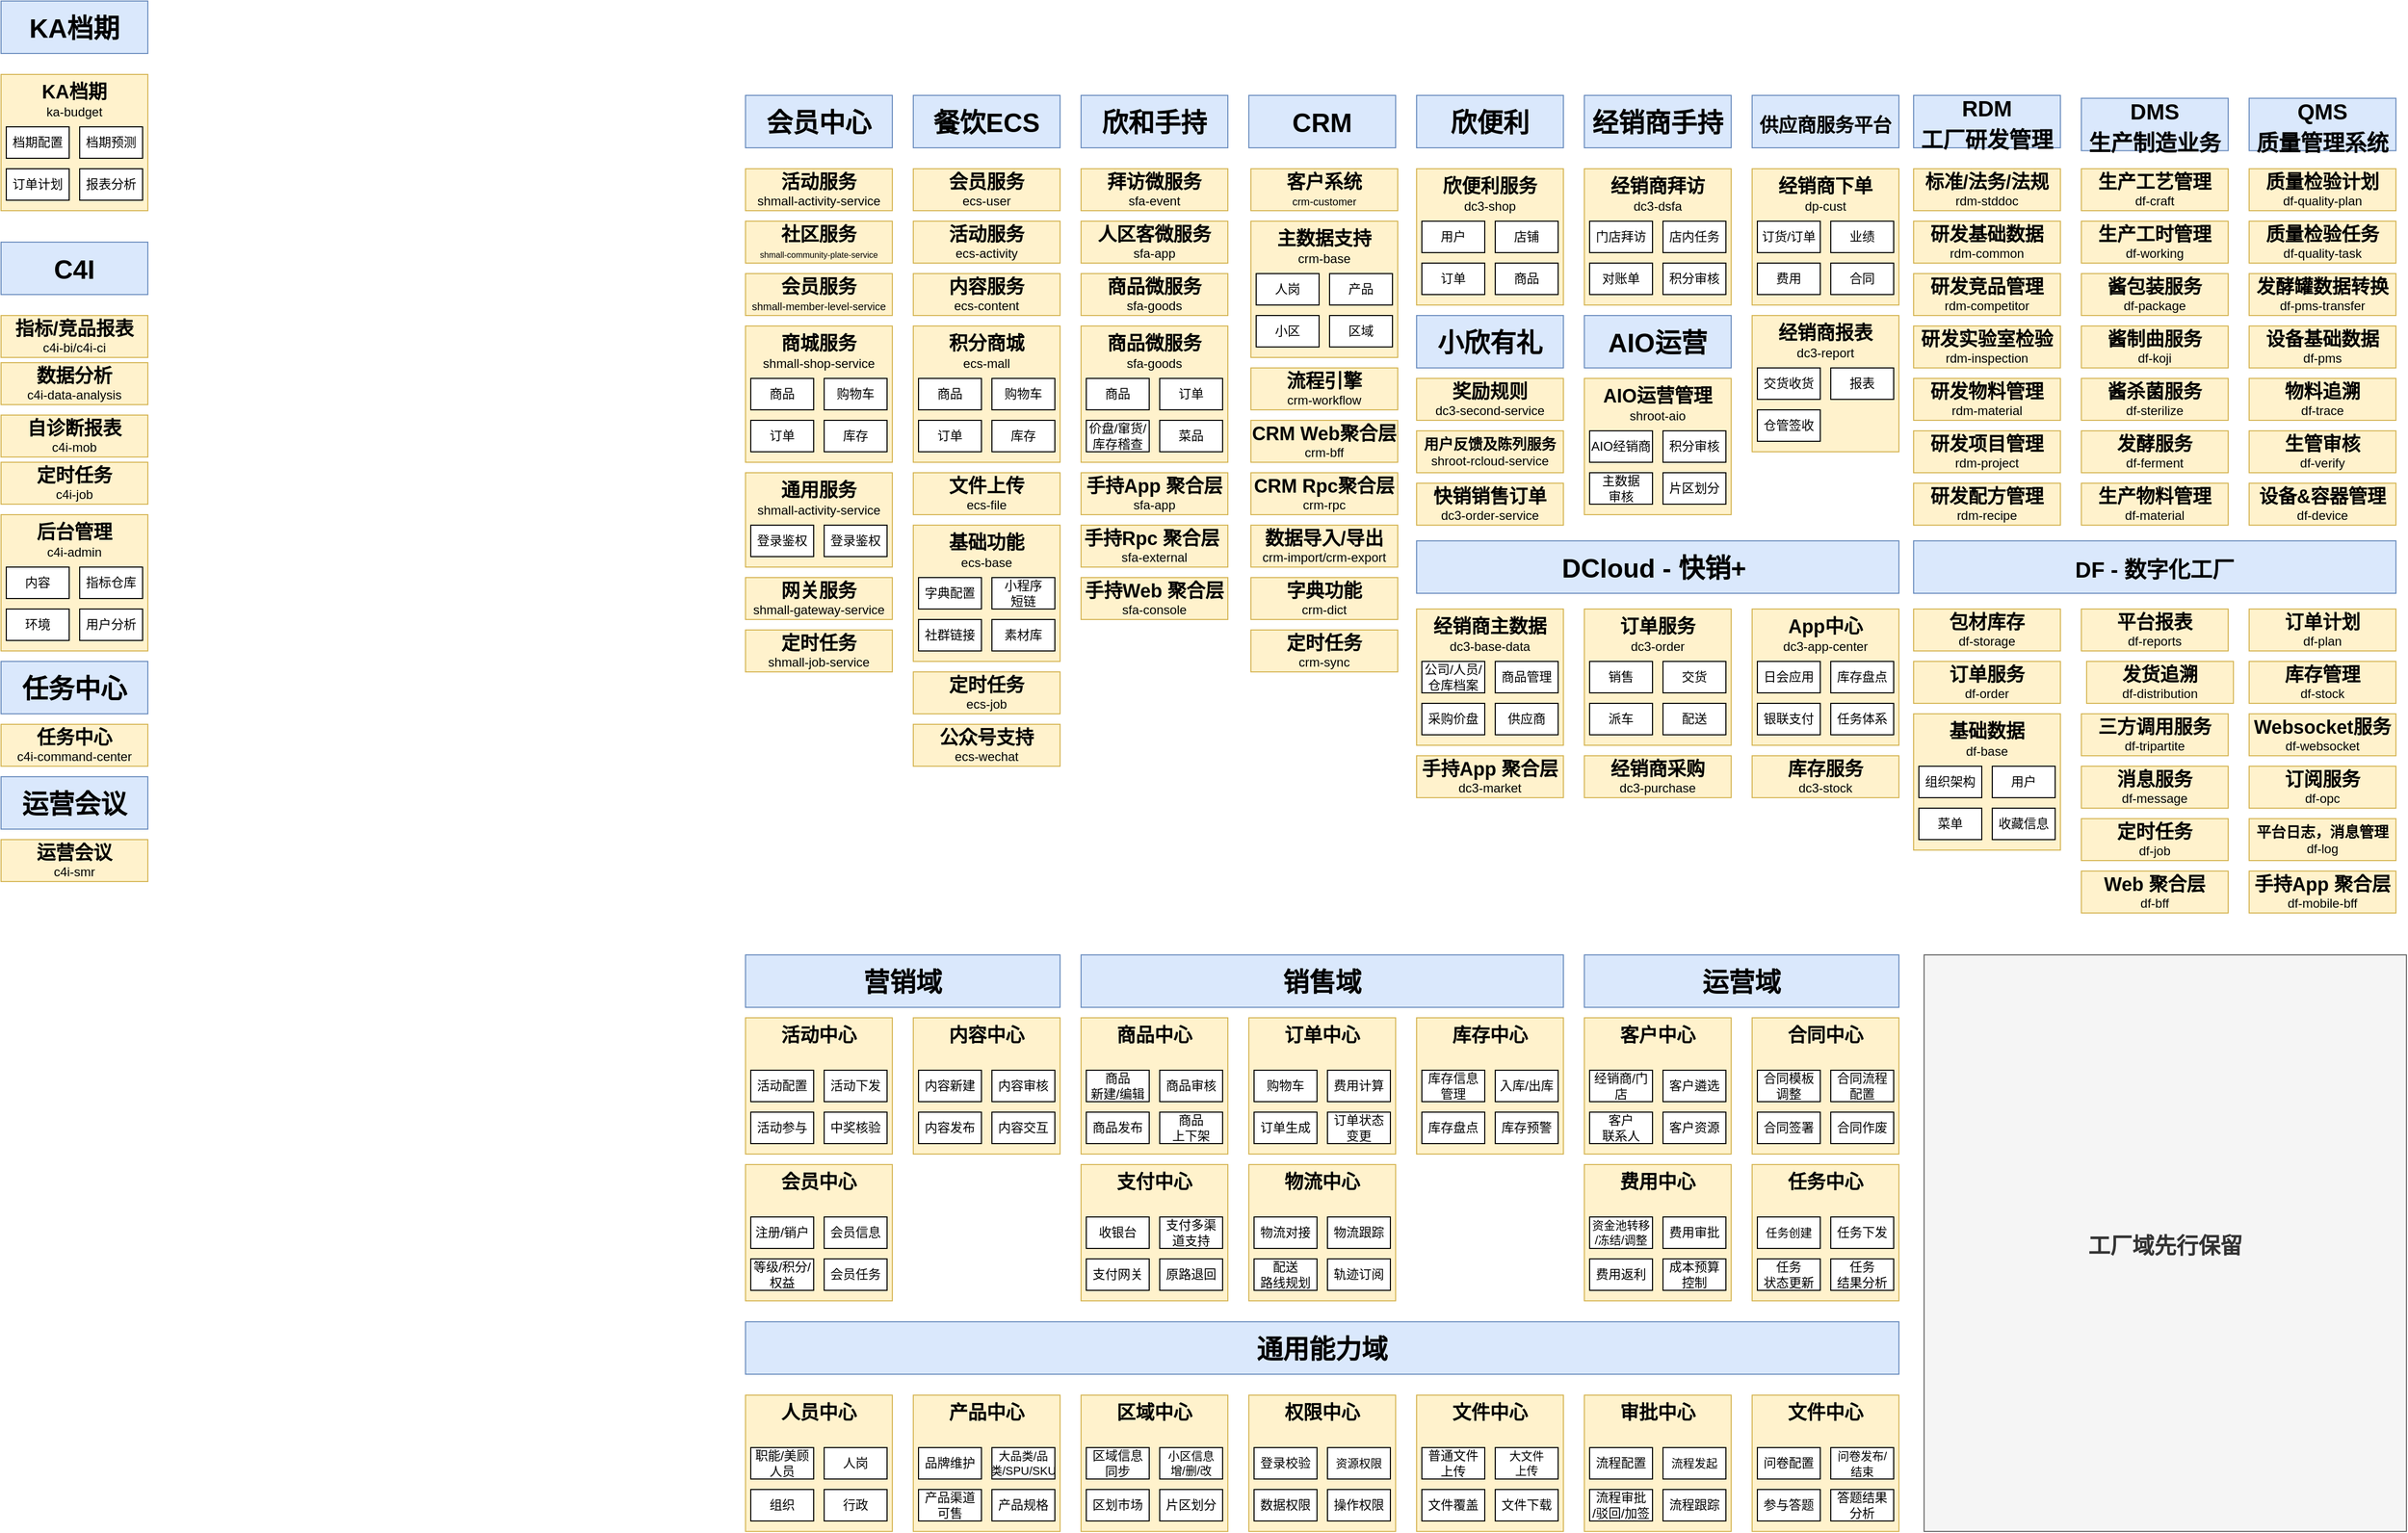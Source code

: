 <mxfile version="24.8.1">
  <diagram name="第 1 页" id="hZs13M3GJtKdBzcRhd1a">
    <mxGraphModel dx="3280" dy="1318" grid="1" gridSize="10" guides="1" tooltips="1" connect="1" arrows="1" fold="1" page="1" pageScale="1" pageWidth="827" pageHeight="1169" math="0" shadow="0">
      <root>
        <mxCell id="0" />
        <mxCell id="1" parent="0" />
        <mxCell id="NgWxv2v9otWXy7bS2Y64-9" value="会员中心" style="rounded=0;whiteSpace=wrap;html=1;fillColor=#dae8fc;strokeColor=#6c8ebf;fontSize=25;fontStyle=1" parent="1" vertex="1">
          <mxGeometry x="470" y="140" width="140" height="50" as="geometry" />
        </mxCell>
        <mxCell id="NgWxv2v9otWXy7bS2Y64-10" value="CRM" style="rounded=0;whiteSpace=wrap;html=1;fillColor=#dae8fc;strokeColor=#6c8ebf;fontSize=25;fontStyle=1" parent="1" vertex="1">
          <mxGeometry x="950" y="140" width="140" height="50" as="geometry" />
        </mxCell>
        <mxCell id="NgWxv2v9otWXy7bS2Y64-14" value="欣和手持" style="rounded=0;whiteSpace=wrap;html=1;fillColor=#dae8fc;strokeColor=#6c8ebf;fontSize=25;fontStyle=1" parent="1" vertex="1">
          <mxGeometry x="790" y="140" width="140" height="50" as="geometry" />
        </mxCell>
        <mxCell id="NgWxv2v9otWXy7bS2Y64-16" value="DCloud - 快销+&amp;nbsp;" style="rounded=0;whiteSpace=wrap;html=1;fillColor=#dae8fc;strokeColor=#6c8ebf;fontSize=25;fontStyle=1" parent="1" vertex="1">
          <mxGeometry x="1110" y="565" width="460" height="50" as="geometry" />
        </mxCell>
        <mxCell id="NgWxv2v9otWXy7bS2Y64-17" value="C4I" style="rounded=0;whiteSpace=wrap;html=1;fillColor=#dae8fc;strokeColor=#6c8ebf;fontSize=25;fontStyle=1" parent="1" vertex="1">
          <mxGeometry x="-240" y="280" width="140" height="50" as="geometry" />
        </mxCell>
        <mxCell id="NgWxv2v9otWXy7bS2Y64-18" value="任务中心" style="rounded=0;whiteSpace=wrap;html=1;fillColor=#dae8fc;strokeColor=#6c8ebf;fontSize=25;fontStyle=1" parent="1" vertex="1">
          <mxGeometry x="-240" y="680" width="140" height="50" as="geometry" />
        </mxCell>
        <mxCell id="NgWxv2v9otWXy7bS2Y64-19" value="&lt;font style=&quot;font-size: 21px;&quot;&gt;RDM&lt;br&gt;工厂研发管理&lt;/font&gt;" style="rounded=0;whiteSpace=wrap;html=1;fillColor=#dae8fc;strokeColor=#6c8ebf;fontSize=25;fontStyle=1" parent="1" vertex="1">
          <mxGeometry x="1584" y="140" width="140" height="50" as="geometry" />
        </mxCell>
        <mxCell id="NgWxv2v9otWXy7bS2Y64-126" value="&lt;font style=&quot;font-size: 18px;&quot;&gt;&lt;b&gt;活动服务&lt;/b&gt;&lt;/font&gt;&lt;br&gt;shmall-activity-service" style="rounded=0;whiteSpace=wrap;html=1;fillColor=#fff2cc;strokeColor=#d6b656;" parent="1" vertex="1">
          <mxGeometry x="470" y="210" width="140" height="40" as="geometry" />
        </mxCell>
        <mxCell id="698oYPcISNB5FkrnnYcq-6" value="&lt;font style=&quot;font-size: 18px;&quot;&gt;&lt;b&gt;社区服务&lt;/b&gt;&lt;/font&gt;&lt;br&gt;&lt;font style=&quot;font-size: 8px;&quot;&gt;shmall-community-plate-service&lt;/font&gt;" style="rounded=0;whiteSpace=wrap;html=1;fillColor=#fff2cc;strokeColor=#d6b656;" vertex="1" parent="1">
          <mxGeometry x="470" y="260" width="140" height="40" as="geometry" />
        </mxCell>
        <mxCell id="698oYPcISNB5FkrnnYcq-9" value="&lt;span style=&quot;font-size: 18px;&quot;&gt;&lt;b&gt;网关服务&lt;/b&gt;&lt;/span&gt;&lt;br&gt;shmall-gateway-service" style="rounded=0;whiteSpace=wrap;html=1;fillColor=#fff2cc;strokeColor=#d6b656;" vertex="1" parent="1">
          <mxGeometry x="470" y="600" width="140" height="40" as="geometry" />
        </mxCell>
        <mxCell id="698oYPcISNB5FkrnnYcq-10" value="&lt;span style=&quot;font-size: 18px;&quot;&gt;&lt;b&gt;定时任务&lt;/b&gt;&lt;/span&gt;&lt;br&gt;shmall-job-service" style="rounded=0;whiteSpace=wrap;html=1;fillColor=#fff2cc;strokeColor=#d6b656;" vertex="1" parent="1">
          <mxGeometry x="470" y="650" width="140" height="40" as="geometry" />
        </mxCell>
        <mxCell id="698oYPcISNB5FkrnnYcq-26" value="" style="group" vertex="1" connectable="0" parent="1">
          <mxGeometry x="470" y="500" width="140" height="90" as="geometry" />
        </mxCell>
        <mxCell id="698oYPcISNB5FkrnnYcq-2" value="&lt;span style=&quot;font-size: 18px;&quot;&gt;&lt;b&gt;通用服务&lt;/b&gt;&lt;/span&gt;&lt;br&gt;shmall-activity-service" style="rounded=0;whiteSpace=wrap;html=1;fillColor=#fff2cc;strokeColor=#d6b656;verticalAlign=top;" vertex="1" parent="698oYPcISNB5FkrnnYcq-26">
          <mxGeometry width="140" height="90" as="geometry" />
        </mxCell>
        <mxCell id="698oYPcISNB5FkrnnYcq-3" value="" style="group" vertex="1" connectable="0" parent="698oYPcISNB5FkrnnYcq-26">
          <mxGeometry x="5" y="50" width="130" height="30" as="geometry" />
        </mxCell>
        <mxCell id="698oYPcISNB5FkrnnYcq-4" value="登录鉴权" style="rounded=0;whiteSpace=wrap;html=1;" vertex="1" parent="698oYPcISNB5FkrnnYcq-3">
          <mxGeometry width="60" height="30" as="geometry" />
        </mxCell>
        <mxCell id="698oYPcISNB5FkrnnYcq-5" value="登录鉴权" style="rounded=0;whiteSpace=wrap;html=1;" vertex="1" parent="698oYPcISNB5FkrnnYcq-3">
          <mxGeometry x="70" width="60" height="30" as="geometry" />
        </mxCell>
        <mxCell id="698oYPcISNB5FkrnnYcq-27" value="" style="group" vertex="1" connectable="0" parent="1">
          <mxGeometry x="470" y="360" width="140" height="130" as="geometry" />
        </mxCell>
        <mxCell id="698oYPcISNB5FkrnnYcq-14" value="&lt;span style=&quot;font-size: 18px;&quot;&gt;&lt;b&gt;商城服务&lt;/b&gt;&lt;/span&gt;&lt;br&gt;shmall-shop-service" style="rounded=0;whiteSpace=wrap;html=1;fillColor=#fff2cc;strokeColor=#d6b656;verticalAlign=top;" vertex="1" parent="698oYPcISNB5FkrnnYcq-27">
          <mxGeometry width="140" height="130" as="geometry" />
        </mxCell>
        <mxCell id="698oYPcISNB5FkrnnYcq-24" value="" style="group" vertex="1" connectable="0" parent="698oYPcISNB5FkrnnYcq-27">
          <mxGeometry x="5" y="50" width="130" height="70" as="geometry" />
        </mxCell>
        <mxCell id="698oYPcISNB5FkrnnYcq-15" value="" style="group" vertex="1" connectable="0" parent="698oYPcISNB5FkrnnYcq-24">
          <mxGeometry width="130" height="30" as="geometry" />
        </mxCell>
        <mxCell id="698oYPcISNB5FkrnnYcq-16" value="商品" style="rounded=0;whiteSpace=wrap;html=1;" vertex="1" parent="698oYPcISNB5FkrnnYcq-15">
          <mxGeometry width="60" height="30" as="geometry" />
        </mxCell>
        <mxCell id="698oYPcISNB5FkrnnYcq-17" value="购物车" style="rounded=0;whiteSpace=wrap;html=1;" vertex="1" parent="698oYPcISNB5FkrnnYcq-15">
          <mxGeometry x="70" width="60" height="30" as="geometry" />
        </mxCell>
        <mxCell id="698oYPcISNB5FkrnnYcq-21" value="" style="group" vertex="1" connectable="0" parent="698oYPcISNB5FkrnnYcq-24">
          <mxGeometry y="40" width="130" height="30" as="geometry" />
        </mxCell>
        <mxCell id="698oYPcISNB5FkrnnYcq-22" value="订单" style="rounded=0;whiteSpace=wrap;html=1;" vertex="1" parent="698oYPcISNB5FkrnnYcq-21">
          <mxGeometry width="60" height="30" as="geometry" />
        </mxCell>
        <mxCell id="698oYPcISNB5FkrnnYcq-23" value="库存" style="rounded=0;whiteSpace=wrap;html=1;" vertex="1" parent="698oYPcISNB5FkrnnYcq-21">
          <mxGeometry x="70" width="60" height="30" as="geometry" />
        </mxCell>
        <mxCell id="698oYPcISNB5FkrnnYcq-28" value="&lt;font style=&quot;font-size: 18px;&quot;&gt;&lt;b&gt;CRM Rpc聚合层&lt;/b&gt;&lt;/font&gt;&lt;br&gt;crm-rpc" style="rounded=0;whiteSpace=wrap;html=1;fillColor=#fff2cc;strokeColor=#d6b656;" vertex="1" parent="1">
          <mxGeometry x="952" y="500" width="140" height="40" as="geometry" />
        </mxCell>
        <mxCell id="698oYPcISNB5FkrnnYcq-30" value="&lt;span style=&quot;font-size: 18px;&quot;&gt;&lt;b&gt;CRM Web聚合层&lt;/b&gt;&lt;/span&gt;&lt;br&gt;crm-bff" style="rounded=0;whiteSpace=wrap;html=1;fillColor=#fff2cc;strokeColor=#d6b656;" vertex="1" parent="1">
          <mxGeometry x="952" y="450" width="140" height="40" as="geometry" />
        </mxCell>
        <mxCell id="698oYPcISNB5FkrnnYcq-31" value="&lt;span style=&quot;font-size: 18px;&quot;&gt;&lt;b&gt;数据导入/导出&lt;/b&gt;&lt;/span&gt;&lt;br&gt;crm-import/crm-export" style="rounded=0;whiteSpace=wrap;html=1;fillColor=#fff2cc;strokeColor=#d6b656;" vertex="1" parent="1">
          <mxGeometry x="952" y="550" width="140" height="40" as="geometry" />
        </mxCell>
        <mxCell id="698oYPcISNB5FkrnnYcq-32" value="&lt;span style=&quot;font-size: 18px;&quot;&gt;&lt;b&gt;客户系统&lt;/b&gt;&lt;/span&gt;&lt;br&gt;&lt;font style=&quot;font-size: 10px;&quot;&gt;crm-customer&lt;/font&gt;" style="rounded=0;whiteSpace=wrap;html=1;fillColor=#fff2cc;strokeColor=#d6b656;" vertex="1" parent="1">
          <mxGeometry x="952" y="210" width="140" height="40" as="geometry" />
        </mxCell>
        <mxCell id="698oYPcISNB5FkrnnYcq-33" value="" style="group" vertex="1" connectable="0" parent="1">
          <mxGeometry x="952" y="260" width="140" height="130" as="geometry" />
        </mxCell>
        <mxCell id="698oYPcISNB5FkrnnYcq-34" value="&lt;span style=&quot;font-size: 18px;&quot;&gt;&lt;b&gt;主数据支持&lt;/b&gt;&lt;/span&gt;&lt;br&gt;crm-base" style="rounded=0;whiteSpace=wrap;html=1;fillColor=#fff2cc;strokeColor=#d6b656;verticalAlign=top;" vertex="1" parent="698oYPcISNB5FkrnnYcq-33">
          <mxGeometry width="140" height="130" as="geometry" />
        </mxCell>
        <mxCell id="698oYPcISNB5FkrnnYcq-35" value="" style="group" vertex="1" connectable="0" parent="698oYPcISNB5FkrnnYcq-33">
          <mxGeometry x="5" y="50" width="130" height="70" as="geometry" />
        </mxCell>
        <mxCell id="698oYPcISNB5FkrnnYcq-36" value="" style="group" vertex="1" connectable="0" parent="698oYPcISNB5FkrnnYcq-35">
          <mxGeometry width="130" height="30" as="geometry" />
        </mxCell>
        <mxCell id="698oYPcISNB5FkrnnYcq-37" value="人岗" style="rounded=0;whiteSpace=wrap;html=1;" vertex="1" parent="698oYPcISNB5FkrnnYcq-36">
          <mxGeometry width="60" height="30" as="geometry" />
        </mxCell>
        <mxCell id="698oYPcISNB5FkrnnYcq-38" value="产品" style="rounded=0;whiteSpace=wrap;html=1;" vertex="1" parent="698oYPcISNB5FkrnnYcq-36">
          <mxGeometry x="70" width="60" height="30" as="geometry" />
        </mxCell>
        <mxCell id="698oYPcISNB5FkrnnYcq-39" value="" style="group" vertex="1" connectable="0" parent="698oYPcISNB5FkrnnYcq-35">
          <mxGeometry y="40" width="130" height="30" as="geometry" />
        </mxCell>
        <mxCell id="698oYPcISNB5FkrnnYcq-40" value="小区" style="rounded=0;whiteSpace=wrap;html=1;" vertex="1" parent="698oYPcISNB5FkrnnYcq-39">
          <mxGeometry width="60" height="30" as="geometry" />
        </mxCell>
        <mxCell id="698oYPcISNB5FkrnnYcq-41" value="区域" style="rounded=0;whiteSpace=wrap;html=1;" vertex="1" parent="698oYPcISNB5FkrnnYcq-39">
          <mxGeometry x="70" width="60" height="30" as="geometry" />
        </mxCell>
        <mxCell id="698oYPcISNB5FkrnnYcq-43" value="&lt;span style=&quot;font-size: 18px;&quot;&gt;&lt;b&gt;字典功能&lt;/b&gt;&lt;/span&gt;&lt;br&gt;crm-dict" style="rounded=0;whiteSpace=wrap;html=1;fillColor=#fff2cc;strokeColor=#d6b656;" vertex="1" parent="1">
          <mxGeometry x="952" y="600" width="140" height="40" as="geometry" />
        </mxCell>
        <mxCell id="698oYPcISNB5FkrnnYcq-44" value="&lt;span style=&quot;font-size: 18px;&quot;&gt;&lt;b&gt;流程引擎&lt;/b&gt;&lt;/span&gt;&lt;br&gt;crm-workflow" style="rounded=0;whiteSpace=wrap;html=1;fillColor=#fff2cc;strokeColor=#d6b656;" vertex="1" parent="1">
          <mxGeometry x="952" y="400" width="140" height="40" as="geometry" />
        </mxCell>
        <mxCell id="698oYPcISNB5FkrnnYcq-45" value="&lt;span style=&quot;font-size: 18px;&quot;&gt;&lt;b&gt;定时任务&lt;/b&gt;&lt;/span&gt;&lt;br&gt;crm-sync" style="rounded=0;whiteSpace=wrap;html=1;fillColor=#fff2cc;strokeColor=#d6b656;" vertex="1" parent="1">
          <mxGeometry x="952" y="650" width="140" height="40" as="geometry" />
        </mxCell>
        <mxCell id="698oYPcISNB5FkrnnYcq-56" value="" style="group" vertex="1" connectable="0" parent="1">
          <mxGeometry x="-240" y="50" width="140" height="200" as="geometry" />
        </mxCell>
        <mxCell id="NgWxv2v9otWXy7bS2Y64-11" value="KA档期" style="rounded=0;whiteSpace=wrap;html=1;fillColor=#dae8fc;strokeColor=#6c8ebf;fontSize=25;fontStyle=1" parent="698oYPcISNB5FkrnnYcq-56" vertex="1">
          <mxGeometry width="140" height="50" as="geometry" />
        </mxCell>
        <mxCell id="698oYPcISNB5FkrnnYcq-47" value="" style="group" vertex="1" connectable="0" parent="698oYPcISNB5FkrnnYcq-56">
          <mxGeometry y="70" width="140" height="130" as="geometry" />
        </mxCell>
        <mxCell id="698oYPcISNB5FkrnnYcq-48" value="&lt;span style=&quot;font-size: 18px;&quot;&gt;&lt;b&gt;KA档期&lt;/b&gt;&lt;/span&gt;&lt;br&gt;ka-budget" style="rounded=0;whiteSpace=wrap;html=1;fillColor=#fff2cc;strokeColor=#d6b656;verticalAlign=top;" vertex="1" parent="698oYPcISNB5FkrnnYcq-47">
          <mxGeometry width="140" height="130" as="geometry" />
        </mxCell>
        <mxCell id="698oYPcISNB5FkrnnYcq-49" value="" style="group" vertex="1" connectable="0" parent="698oYPcISNB5FkrnnYcq-47">
          <mxGeometry x="5" y="50" width="130" height="70" as="geometry" />
        </mxCell>
        <mxCell id="698oYPcISNB5FkrnnYcq-50" value="" style="group" vertex="1" connectable="0" parent="698oYPcISNB5FkrnnYcq-49">
          <mxGeometry width="130" height="30" as="geometry" />
        </mxCell>
        <mxCell id="698oYPcISNB5FkrnnYcq-51" value="档期配置" style="rounded=0;whiteSpace=wrap;html=1;" vertex="1" parent="698oYPcISNB5FkrnnYcq-50">
          <mxGeometry width="60" height="30" as="geometry" />
        </mxCell>
        <mxCell id="698oYPcISNB5FkrnnYcq-52" value="档期预测" style="rounded=0;whiteSpace=wrap;html=1;" vertex="1" parent="698oYPcISNB5FkrnnYcq-50">
          <mxGeometry x="70" width="60" height="30" as="geometry" />
        </mxCell>
        <mxCell id="698oYPcISNB5FkrnnYcq-53" value="" style="group" vertex="1" connectable="0" parent="698oYPcISNB5FkrnnYcq-49">
          <mxGeometry y="40" width="130" height="30" as="geometry" />
        </mxCell>
        <mxCell id="698oYPcISNB5FkrnnYcq-54" value="订单计划" style="rounded=0;whiteSpace=wrap;html=1;" vertex="1" parent="698oYPcISNB5FkrnnYcq-53">
          <mxGeometry width="60" height="30" as="geometry" />
        </mxCell>
        <mxCell id="698oYPcISNB5FkrnnYcq-55" value="报表分析" style="rounded=0;whiteSpace=wrap;html=1;" vertex="1" parent="698oYPcISNB5FkrnnYcq-53">
          <mxGeometry x="70" width="60" height="30" as="geometry" />
        </mxCell>
        <mxCell id="698oYPcISNB5FkrnnYcq-78" value="餐饮ECS" style="rounded=0;whiteSpace=wrap;html=1;fillColor=#dae8fc;strokeColor=#6c8ebf;fontSize=25;fontStyle=1" vertex="1" parent="1">
          <mxGeometry x="630" y="140" width="140" height="50" as="geometry" />
        </mxCell>
        <mxCell id="698oYPcISNB5FkrnnYcq-81" value="&lt;span style=&quot;font-size: 18px;&quot;&gt;&lt;b&gt;活动服务&lt;/b&gt;&lt;/span&gt;&lt;br&gt;ecs-activity" style="rounded=0;whiteSpace=wrap;html=1;fillColor=#fff2cc;strokeColor=#d6b656;" vertex="1" parent="1">
          <mxGeometry x="630" y="260" width="140" height="40" as="geometry" />
        </mxCell>
        <mxCell id="698oYPcISNB5FkrnnYcq-82" value="&lt;span style=&quot;font-size: 18px;&quot;&gt;&lt;b&gt;定时任务&lt;/b&gt;&lt;/span&gt;&lt;br&gt;ecs-job" style="rounded=0;whiteSpace=wrap;html=1;fillColor=#fff2cc;strokeColor=#d6b656;" vertex="1" parent="1">
          <mxGeometry x="630" y="690" width="140" height="40" as="geometry" />
        </mxCell>
        <mxCell id="698oYPcISNB5FkrnnYcq-89" value="" style="group" vertex="1" connectable="0" parent="1">
          <mxGeometry x="630" y="550" width="140" height="130" as="geometry" />
        </mxCell>
        <mxCell id="698oYPcISNB5FkrnnYcq-90" value="&lt;span style=&quot;font-size: 18px;&quot;&gt;&lt;b&gt;基础功能&lt;/b&gt;&lt;/span&gt;&lt;br&gt;ecs-base" style="rounded=0;whiteSpace=wrap;html=1;fillColor=#fff2cc;strokeColor=#d6b656;verticalAlign=top;" vertex="1" parent="698oYPcISNB5FkrnnYcq-89">
          <mxGeometry width="140" height="130" as="geometry" />
        </mxCell>
        <mxCell id="698oYPcISNB5FkrnnYcq-91" value="" style="group" vertex="1" connectable="0" parent="698oYPcISNB5FkrnnYcq-89">
          <mxGeometry x="5" y="50" width="130" height="70" as="geometry" />
        </mxCell>
        <mxCell id="698oYPcISNB5FkrnnYcq-92" value="" style="group" vertex="1" connectable="0" parent="698oYPcISNB5FkrnnYcq-91">
          <mxGeometry width="130" height="30" as="geometry" />
        </mxCell>
        <mxCell id="698oYPcISNB5FkrnnYcq-93" value="字典配置" style="rounded=0;whiteSpace=wrap;html=1;" vertex="1" parent="698oYPcISNB5FkrnnYcq-92">
          <mxGeometry width="60" height="30" as="geometry" />
        </mxCell>
        <mxCell id="698oYPcISNB5FkrnnYcq-94" value="小程序&lt;br&gt;短链" style="rounded=0;whiteSpace=wrap;html=1;" vertex="1" parent="698oYPcISNB5FkrnnYcq-92">
          <mxGeometry x="70" width="60" height="30" as="geometry" />
        </mxCell>
        <mxCell id="698oYPcISNB5FkrnnYcq-95" value="" style="group" vertex="1" connectable="0" parent="698oYPcISNB5FkrnnYcq-91">
          <mxGeometry y="40" width="130" height="30" as="geometry" />
        </mxCell>
        <mxCell id="698oYPcISNB5FkrnnYcq-96" value="社群链接" style="rounded=0;whiteSpace=wrap;html=1;" vertex="1" parent="698oYPcISNB5FkrnnYcq-95">
          <mxGeometry width="60" height="30" as="geometry" />
        </mxCell>
        <mxCell id="698oYPcISNB5FkrnnYcq-97" value="素材库" style="rounded=0;whiteSpace=wrap;html=1;" vertex="1" parent="698oYPcISNB5FkrnnYcq-95">
          <mxGeometry x="70" width="60" height="30" as="geometry" />
        </mxCell>
        <mxCell id="698oYPcISNB5FkrnnYcq-98" value="&lt;span style=&quot;font-size: 18px;&quot;&gt;&lt;b&gt;文件上传&lt;/b&gt;&lt;/span&gt;&lt;br&gt;ecs-file" style="rounded=0;whiteSpace=wrap;html=1;fillColor=#fff2cc;strokeColor=#d6b656;" vertex="1" parent="1">
          <mxGeometry x="630" y="500" width="140" height="40" as="geometry" />
        </mxCell>
        <mxCell id="698oYPcISNB5FkrnnYcq-99" value="" style="group" vertex="1" connectable="0" parent="1">
          <mxGeometry x="630" y="360" width="140" height="130" as="geometry" />
        </mxCell>
        <mxCell id="698oYPcISNB5FkrnnYcq-100" value="&lt;span style=&quot;font-size: 18px;&quot;&gt;&lt;b&gt;积分商城&lt;/b&gt;&lt;/span&gt;&lt;br&gt;ecs-mall" style="rounded=0;whiteSpace=wrap;html=1;fillColor=#fff2cc;strokeColor=#d6b656;verticalAlign=top;" vertex="1" parent="698oYPcISNB5FkrnnYcq-99">
          <mxGeometry width="140" height="130" as="geometry" />
        </mxCell>
        <mxCell id="698oYPcISNB5FkrnnYcq-101" value="" style="group" vertex="1" connectable="0" parent="698oYPcISNB5FkrnnYcq-99">
          <mxGeometry x="5" y="50" width="130" height="70" as="geometry" />
        </mxCell>
        <mxCell id="698oYPcISNB5FkrnnYcq-102" value="" style="group" vertex="1" connectable="0" parent="698oYPcISNB5FkrnnYcq-101">
          <mxGeometry width="130" height="30" as="geometry" />
        </mxCell>
        <mxCell id="698oYPcISNB5FkrnnYcq-103" value="商品" style="rounded=0;whiteSpace=wrap;html=1;" vertex="1" parent="698oYPcISNB5FkrnnYcq-102">
          <mxGeometry width="60" height="30" as="geometry" />
        </mxCell>
        <mxCell id="698oYPcISNB5FkrnnYcq-104" value="购物车" style="rounded=0;whiteSpace=wrap;html=1;" vertex="1" parent="698oYPcISNB5FkrnnYcq-102">
          <mxGeometry x="70" width="60" height="30" as="geometry" />
        </mxCell>
        <mxCell id="698oYPcISNB5FkrnnYcq-105" value="" style="group" vertex="1" connectable="0" parent="698oYPcISNB5FkrnnYcq-101">
          <mxGeometry y="40" width="130" height="30" as="geometry" />
        </mxCell>
        <mxCell id="698oYPcISNB5FkrnnYcq-106" value="订单" style="rounded=0;whiteSpace=wrap;html=1;" vertex="1" parent="698oYPcISNB5FkrnnYcq-105">
          <mxGeometry width="60" height="30" as="geometry" />
        </mxCell>
        <mxCell id="698oYPcISNB5FkrnnYcq-107" value="库存" style="rounded=0;whiteSpace=wrap;html=1;" vertex="1" parent="698oYPcISNB5FkrnnYcq-105">
          <mxGeometry x="70" width="60" height="30" as="geometry" />
        </mxCell>
        <mxCell id="698oYPcISNB5FkrnnYcq-127" value="&lt;span style=&quot;font-size: 18px;&quot;&gt;&lt;b&gt;公众号支持&lt;/b&gt;&lt;/span&gt;&lt;br&gt;ecs-wechat" style="rounded=0;whiteSpace=wrap;html=1;fillColor=#fff2cc;strokeColor=#d6b656;" vertex="1" parent="1">
          <mxGeometry x="630" y="740" width="140" height="40" as="geometry" />
        </mxCell>
        <mxCell id="698oYPcISNB5FkrnnYcq-128" value="&lt;span style=&quot;font-size: 18px;&quot;&gt;&lt;b&gt;会员服务&lt;/b&gt;&lt;/span&gt;&lt;br&gt;&lt;font style=&quot;font-size: 10px;&quot;&gt;shmall-member-level-service&lt;/font&gt;" style="rounded=0;whiteSpace=wrap;html=1;fillColor=#fff2cc;strokeColor=#d6b656;" vertex="1" parent="1">
          <mxGeometry x="470" y="310" width="140" height="40" as="geometry" />
        </mxCell>
        <mxCell id="698oYPcISNB5FkrnnYcq-129" value="&lt;span style=&quot;font-size: 18px;&quot;&gt;&lt;b&gt;内容服务&lt;/b&gt;&lt;/span&gt;&lt;br&gt;ecs-content" style="rounded=0;whiteSpace=wrap;html=1;fillColor=#fff2cc;strokeColor=#d6b656;" vertex="1" parent="1">
          <mxGeometry x="630" y="310" width="140" height="40" as="geometry" />
        </mxCell>
        <mxCell id="698oYPcISNB5FkrnnYcq-130" value="&lt;span style=&quot;font-size: 18px;&quot;&gt;&lt;b&gt;会员服务&lt;/b&gt;&lt;/span&gt;&lt;br&gt;ecs-user" style="rounded=0;whiteSpace=wrap;html=1;fillColor=#fff2cc;strokeColor=#d6b656;" vertex="1" parent="1">
          <mxGeometry x="630" y="210" width="140" height="40" as="geometry" />
        </mxCell>
        <mxCell id="698oYPcISNB5FkrnnYcq-132" value="小欣有礼" style="rounded=0;whiteSpace=wrap;html=1;fillColor=#dae8fc;strokeColor=#6c8ebf;fontSize=25;fontStyle=1" vertex="1" parent="1">
          <mxGeometry x="1110" y="350" width="140" height="50" as="geometry" />
        </mxCell>
        <mxCell id="698oYPcISNB5FkrnnYcq-133" value="&lt;span style=&quot;font-size: 18px;&quot;&gt;&lt;b&gt;奖励规则&lt;/b&gt;&lt;/span&gt;&lt;br&gt;dc3-second-service" style="rounded=0;whiteSpace=wrap;html=1;fillColor=#fff2cc;strokeColor=#d6b656;" vertex="1" parent="1">
          <mxGeometry x="1110" y="410" width="140" height="40" as="geometry" />
        </mxCell>
        <mxCell id="698oYPcISNB5FkrnnYcq-134" value="&lt;b style=&quot;&quot;&gt;&lt;font style=&quot;font-size: 14px;&quot;&gt;用户反馈及陈列服务&lt;/font&gt;&lt;/b&gt;&lt;br&gt;shroot-rcloud-service" style="rounded=0;whiteSpace=wrap;html=1;fillColor=#fff2cc;strokeColor=#d6b656;" vertex="1" parent="1">
          <mxGeometry x="1110" y="460" width="140" height="40" as="geometry" />
        </mxCell>
        <mxCell id="698oYPcISNB5FkrnnYcq-136" value="&lt;b&gt;&lt;font style=&quot;font-size: 18px;&quot;&gt;快销销售订单&lt;/font&gt;&lt;/b&gt;&lt;br&gt;dc3-order-service" style="rounded=0;whiteSpace=wrap;html=1;fillColor=#fff2cc;strokeColor=#d6b656;" vertex="1" parent="1">
          <mxGeometry x="1110" y="510" width="140" height="40" as="geometry" />
        </mxCell>
        <mxCell id="698oYPcISNB5FkrnnYcq-140" value="&lt;span style=&quot;font-size: 18px;&quot;&gt;&lt;b&gt;手持App 聚合层&lt;/b&gt;&lt;/span&gt;&lt;br&gt;sfa-app" style="rounded=0;whiteSpace=wrap;html=1;fillColor=#fff2cc;strokeColor=#d6b656;" vertex="1" parent="1">
          <mxGeometry x="790" y="500" width="140" height="40" as="geometry" />
        </mxCell>
        <mxCell id="698oYPcISNB5FkrnnYcq-141" value="&lt;span style=&quot;font-size: 18px;&quot;&gt;&lt;b&gt;人区客微服务&lt;/b&gt;&lt;/span&gt;&lt;br&gt;sfa-app" style="rounded=0;whiteSpace=wrap;html=1;fillColor=#fff2cc;strokeColor=#d6b656;" vertex="1" parent="1">
          <mxGeometry x="790" y="260" width="140" height="40" as="geometry" />
        </mxCell>
        <mxCell id="698oYPcISNB5FkrnnYcq-142" value="&lt;span style=&quot;font-size: 18px;&quot;&gt;&lt;b&gt;商品微服务&lt;/b&gt;&lt;/span&gt;&lt;br&gt;sfa-goods" style="rounded=0;whiteSpace=wrap;html=1;fillColor=#fff2cc;strokeColor=#d6b656;" vertex="1" parent="1">
          <mxGeometry x="790" y="310" width="140" height="40" as="geometry" />
        </mxCell>
        <mxCell id="698oYPcISNB5FkrnnYcq-143" value="" style="group" vertex="1" connectable="0" parent="1">
          <mxGeometry x="790" y="360" width="140" height="130" as="geometry" />
        </mxCell>
        <mxCell id="698oYPcISNB5FkrnnYcq-144" value="&lt;span style=&quot;font-size: 18px;&quot;&gt;&lt;b&gt;商品微服务&lt;/b&gt;&lt;/span&gt;&lt;br&gt;sfa-goods" style="rounded=0;whiteSpace=wrap;html=1;fillColor=#fff2cc;strokeColor=#d6b656;verticalAlign=top;" vertex="1" parent="698oYPcISNB5FkrnnYcq-143">
          <mxGeometry width="140" height="130" as="geometry" />
        </mxCell>
        <mxCell id="698oYPcISNB5FkrnnYcq-145" value="" style="group" vertex="1" connectable="0" parent="698oYPcISNB5FkrnnYcq-143">
          <mxGeometry x="5" y="50" width="130" height="70" as="geometry" />
        </mxCell>
        <mxCell id="698oYPcISNB5FkrnnYcq-146" value="" style="group" vertex="1" connectable="0" parent="698oYPcISNB5FkrnnYcq-145">
          <mxGeometry width="130" height="30" as="geometry" />
        </mxCell>
        <mxCell id="698oYPcISNB5FkrnnYcq-147" value="商品" style="rounded=0;whiteSpace=wrap;html=1;" vertex="1" parent="698oYPcISNB5FkrnnYcq-146">
          <mxGeometry width="60" height="30" as="geometry" />
        </mxCell>
        <mxCell id="698oYPcISNB5FkrnnYcq-148" value="订单" style="rounded=0;whiteSpace=wrap;html=1;" vertex="1" parent="698oYPcISNB5FkrnnYcq-146">
          <mxGeometry x="70" width="60" height="30" as="geometry" />
        </mxCell>
        <mxCell id="698oYPcISNB5FkrnnYcq-149" value="" style="group" vertex="1" connectable="0" parent="698oYPcISNB5FkrnnYcq-145">
          <mxGeometry y="40" width="130" height="30" as="geometry" />
        </mxCell>
        <mxCell id="698oYPcISNB5FkrnnYcq-150" value="价盘/窜货/库存稽查" style="rounded=0;whiteSpace=wrap;html=1;" vertex="1" parent="698oYPcISNB5FkrnnYcq-149">
          <mxGeometry width="60" height="30" as="geometry" />
        </mxCell>
        <mxCell id="698oYPcISNB5FkrnnYcq-151" value="菜品" style="rounded=0;whiteSpace=wrap;html=1;" vertex="1" parent="698oYPcISNB5FkrnnYcq-149">
          <mxGeometry x="70" width="60" height="30" as="geometry" />
        </mxCell>
        <mxCell id="698oYPcISNB5FkrnnYcq-161" value="&lt;span style=&quot;font-size: 18px;&quot;&gt;&lt;b&gt;拜访微服务&lt;/b&gt;&lt;/span&gt;&lt;br&gt;sfa-event" style="rounded=0;whiteSpace=wrap;html=1;fillColor=#fff2cc;strokeColor=#d6b656;" vertex="1" parent="1">
          <mxGeometry x="790" y="210" width="140" height="40" as="geometry" />
        </mxCell>
        <mxCell id="698oYPcISNB5FkrnnYcq-162" value="&lt;span style=&quot;font-size: 18px;&quot;&gt;&lt;b&gt;手持Rpc 聚合层&amp;nbsp;&lt;/b&gt;&lt;/span&gt;&lt;br&gt;sfa-external" style="rounded=0;whiteSpace=wrap;html=1;fillColor=#fff2cc;strokeColor=#d6b656;" vertex="1" parent="1">
          <mxGeometry x="790" y="550" width="140" height="40" as="geometry" />
        </mxCell>
        <mxCell id="698oYPcISNB5FkrnnYcq-163" value="&lt;span style=&quot;font-size: 18px;&quot;&gt;&lt;b&gt;手持Web 聚合层&lt;/b&gt;&lt;/span&gt;&lt;br&gt;sfa-console" style="rounded=0;whiteSpace=wrap;html=1;fillColor=#fff2cc;strokeColor=#d6b656;" vertex="1" parent="1">
          <mxGeometry x="790" y="600" width="140" height="40" as="geometry" />
        </mxCell>
        <mxCell id="698oYPcISNB5FkrnnYcq-175" value="" style="group" vertex="1" connectable="0" parent="1">
          <mxGeometry x="1110" y="630" width="140" height="130" as="geometry" />
        </mxCell>
        <mxCell id="698oYPcISNB5FkrnnYcq-176" value="&lt;span style=&quot;font-size: 18px;&quot;&gt;&lt;b&gt;经销商主数据&lt;/b&gt;&lt;/span&gt;&lt;br&gt;dc3-base-data" style="rounded=0;whiteSpace=wrap;html=1;fillColor=#fff2cc;strokeColor=#d6b656;verticalAlign=top;" vertex="1" parent="698oYPcISNB5FkrnnYcq-175">
          <mxGeometry width="140" height="130" as="geometry" />
        </mxCell>
        <mxCell id="698oYPcISNB5FkrnnYcq-177" value="" style="group" vertex="1" connectable="0" parent="698oYPcISNB5FkrnnYcq-175">
          <mxGeometry x="5" y="50" width="130" height="70" as="geometry" />
        </mxCell>
        <mxCell id="698oYPcISNB5FkrnnYcq-178" value="" style="group" vertex="1" connectable="0" parent="698oYPcISNB5FkrnnYcq-177">
          <mxGeometry width="130" height="30" as="geometry" />
        </mxCell>
        <mxCell id="698oYPcISNB5FkrnnYcq-179" value="公司/人员/仓库档案" style="rounded=0;whiteSpace=wrap;html=1;" vertex="1" parent="698oYPcISNB5FkrnnYcq-178">
          <mxGeometry width="60" height="30" as="geometry" />
        </mxCell>
        <mxCell id="698oYPcISNB5FkrnnYcq-180" value="商品管理" style="rounded=0;whiteSpace=wrap;html=1;" vertex="1" parent="698oYPcISNB5FkrnnYcq-178">
          <mxGeometry x="70" width="60" height="30" as="geometry" />
        </mxCell>
        <mxCell id="698oYPcISNB5FkrnnYcq-181" value="" style="group" vertex="1" connectable="0" parent="698oYPcISNB5FkrnnYcq-177">
          <mxGeometry y="40" width="130" height="30" as="geometry" />
        </mxCell>
        <mxCell id="698oYPcISNB5FkrnnYcq-182" value="采购价盘" style="rounded=0;whiteSpace=wrap;html=1;" vertex="1" parent="698oYPcISNB5FkrnnYcq-181">
          <mxGeometry width="60" height="30" as="geometry" />
        </mxCell>
        <mxCell id="698oYPcISNB5FkrnnYcq-183" value="供应商" style="rounded=0;whiteSpace=wrap;html=1;" vertex="1" parent="698oYPcISNB5FkrnnYcq-181">
          <mxGeometry x="70" width="60" height="30" as="geometry" />
        </mxCell>
        <mxCell id="698oYPcISNB5FkrnnYcq-184" value="" style="group" vertex="1" connectable="0" parent="1">
          <mxGeometry x="1270" y="140" width="140" height="200" as="geometry" />
        </mxCell>
        <mxCell id="NgWxv2v9otWXy7bS2Y64-15" value="经销商手持" style="rounded=0;whiteSpace=wrap;html=1;fillColor=#dae8fc;strokeColor=#6c8ebf;fontSize=25;fontStyle=1" parent="698oYPcISNB5FkrnnYcq-184" vertex="1">
          <mxGeometry width="140" height="50" as="geometry" />
        </mxCell>
        <mxCell id="698oYPcISNB5FkrnnYcq-165" value="" style="group" vertex="1" connectable="0" parent="698oYPcISNB5FkrnnYcq-184">
          <mxGeometry y="70" width="140" height="130" as="geometry" />
        </mxCell>
        <mxCell id="698oYPcISNB5FkrnnYcq-166" value="&lt;span style=&quot;font-size: 18px;&quot;&gt;&lt;b&gt;经销商拜访&lt;/b&gt;&lt;/span&gt;&lt;br&gt;dc3-dsfa" style="rounded=0;whiteSpace=wrap;html=1;fillColor=#fff2cc;strokeColor=#d6b656;verticalAlign=top;" vertex="1" parent="698oYPcISNB5FkrnnYcq-165">
          <mxGeometry width="140" height="130" as="geometry" />
        </mxCell>
        <mxCell id="698oYPcISNB5FkrnnYcq-167" value="" style="group" vertex="1" connectable="0" parent="698oYPcISNB5FkrnnYcq-165">
          <mxGeometry x="5" y="50" width="130" height="70" as="geometry" />
        </mxCell>
        <mxCell id="698oYPcISNB5FkrnnYcq-168" value="" style="group" vertex="1" connectable="0" parent="698oYPcISNB5FkrnnYcq-167">
          <mxGeometry width="130" height="30" as="geometry" />
        </mxCell>
        <mxCell id="698oYPcISNB5FkrnnYcq-169" value="门店拜访" style="rounded=0;whiteSpace=wrap;html=1;" vertex="1" parent="698oYPcISNB5FkrnnYcq-168">
          <mxGeometry width="60" height="30" as="geometry" />
        </mxCell>
        <mxCell id="698oYPcISNB5FkrnnYcq-170" value="店内任务" style="rounded=0;whiteSpace=wrap;html=1;" vertex="1" parent="698oYPcISNB5FkrnnYcq-168">
          <mxGeometry x="70" width="60" height="30" as="geometry" />
        </mxCell>
        <mxCell id="698oYPcISNB5FkrnnYcq-171" value="" style="group" vertex="1" connectable="0" parent="698oYPcISNB5FkrnnYcq-167">
          <mxGeometry y="40" width="130" height="30" as="geometry" />
        </mxCell>
        <mxCell id="698oYPcISNB5FkrnnYcq-172" value="对账单" style="rounded=0;whiteSpace=wrap;html=1;" vertex="1" parent="698oYPcISNB5FkrnnYcq-171">
          <mxGeometry width="60" height="30" as="geometry" />
        </mxCell>
        <mxCell id="698oYPcISNB5FkrnnYcq-173" value="积分审核" style="rounded=0;whiteSpace=wrap;html=1;" vertex="1" parent="698oYPcISNB5FkrnnYcq-171">
          <mxGeometry x="70" width="60" height="30" as="geometry" />
        </mxCell>
        <mxCell id="698oYPcISNB5FkrnnYcq-186" value="" style="group" vertex="1" connectable="0" parent="1">
          <mxGeometry x="1270" y="630" width="140" height="130" as="geometry" />
        </mxCell>
        <mxCell id="698oYPcISNB5FkrnnYcq-187" value="&lt;span style=&quot;font-size: 18px;&quot;&gt;&lt;b&gt;订单服务&lt;/b&gt;&lt;/span&gt;&lt;br&gt;dc3-order" style="rounded=0;whiteSpace=wrap;html=1;fillColor=#fff2cc;strokeColor=#d6b656;verticalAlign=top;" vertex="1" parent="698oYPcISNB5FkrnnYcq-186">
          <mxGeometry width="140" height="130" as="geometry" />
        </mxCell>
        <mxCell id="698oYPcISNB5FkrnnYcq-188" value="" style="group" vertex="1" connectable="0" parent="698oYPcISNB5FkrnnYcq-186">
          <mxGeometry x="5" y="50" width="130" height="70" as="geometry" />
        </mxCell>
        <mxCell id="698oYPcISNB5FkrnnYcq-189" value="" style="group" vertex="1" connectable="0" parent="698oYPcISNB5FkrnnYcq-188">
          <mxGeometry width="130" height="30" as="geometry" />
        </mxCell>
        <mxCell id="698oYPcISNB5FkrnnYcq-190" value="销售" style="rounded=0;whiteSpace=wrap;html=1;" vertex="1" parent="698oYPcISNB5FkrnnYcq-189">
          <mxGeometry width="60" height="30" as="geometry" />
        </mxCell>
        <mxCell id="698oYPcISNB5FkrnnYcq-191" value="交货" style="rounded=0;whiteSpace=wrap;html=1;" vertex="1" parent="698oYPcISNB5FkrnnYcq-189">
          <mxGeometry x="70" width="60" height="30" as="geometry" />
        </mxCell>
        <mxCell id="698oYPcISNB5FkrnnYcq-192" value="" style="group" vertex="1" connectable="0" parent="698oYPcISNB5FkrnnYcq-188">
          <mxGeometry y="40" width="130" height="30" as="geometry" />
        </mxCell>
        <mxCell id="698oYPcISNB5FkrnnYcq-193" value="派车" style="rounded=0;whiteSpace=wrap;html=1;" vertex="1" parent="698oYPcISNB5FkrnnYcq-192">
          <mxGeometry width="60" height="30" as="geometry" />
        </mxCell>
        <mxCell id="698oYPcISNB5FkrnnYcq-194" value="配送" style="rounded=0;whiteSpace=wrap;html=1;" vertex="1" parent="698oYPcISNB5FkrnnYcq-192">
          <mxGeometry x="70" width="60" height="30" as="geometry" />
        </mxCell>
        <mxCell id="698oYPcISNB5FkrnnYcq-204" value="" style="group" vertex="1" connectable="0" parent="1">
          <mxGeometry x="1430" y="630" width="140" height="130" as="geometry" />
        </mxCell>
        <mxCell id="698oYPcISNB5FkrnnYcq-205" value="&lt;span style=&quot;font-size: 18px;&quot;&gt;&lt;b&gt;App中心&lt;/b&gt;&lt;/span&gt;&lt;br&gt;dc3-app-center" style="rounded=0;whiteSpace=wrap;html=1;fillColor=#fff2cc;strokeColor=#d6b656;verticalAlign=top;" vertex="1" parent="698oYPcISNB5FkrnnYcq-204">
          <mxGeometry width="140" height="130" as="geometry" />
        </mxCell>
        <mxCell id="698oYPcISNB5FkrnnYcq-206" value="" style="group" vertex="1" connectable="0" parent="698oYPcISNB5FkrnnYcq-204">
          <mxGeometry x="5" y="50" width="130" height="70" as="geometry" />
        </mxCell>
        <mxCell id="698oYPcISNB5FkrnnYcq-207" value="" style="group" vertex="1" connectable="0" parent="698oYPcISNB5FkrnnYcq-206">
          <mxGeometry width="130" height="30" as="geometry" />
        </mxCell>
        <mxCell id="698oYPcISNB5FkrnnYcq-208" value="日会应用" style="rounded=0;whiteSpace=wrap;html=1;" vertex="1" parent="698oYPcISNB5FkrnnYcq-207">
          <mxGeometry width="60" height="30" as="geometry" />
        </mxCell>
        <mxCell id="698oYPcISNB5FkrnnYcq-209" value="库存盘点" style="rounded=0;whiteSpace=wrap;html=1;" vertex="1" parent="698oYPcISNB5FkrnnYcq-207">
          <mxGeometry x="70" width="60" height="30" as="geometry" />
        </mxCell>
        <mxCell id="698oYPcISNB5FkrnnYcq-210" value="" style="group" vertex="1" connectable="0" parent="698oYPcISNB5FkrnnYcq-206">
          <mxGeometry y="40" width="130" height="30" as="geometry" />
        </mxCell>
        <mxCell id="698oYPcISNB5FkrnnYcq-211" value="银联支付" style="rounded=0;whiteSpace=wrap;html=1;" vertex="1" parent="698oYPcISNB5FkrnnYcq-210">
          <mxGeometry width="60" height="30" as="geometry" />
        </mxCell>
        <mxCell id="698oYPcISNB5FkrnnYcq-212" value="任务体系" style="rounded=0;whiteSpace=wrap;html=1;" vertex="1" parent="698oYPcISNB5FkrnnYcq-210">
          <mxGeometry x="70" width="60" height="30" as="geometry" />
        </mxCell>
        <mxCell id="698oYPcISNB5FkrnnYcq-222" value="&lt;span style=&quot;font-size: 18px;&quot;&gt;&lt;b&gt;库存服务&lt;/b&gt;&lt;/span&gt;&lt;br&gt;dc3-stock" style="rounded=0;whiteSpace=wrap;html=1;fillColor=#fff2cc;strokeColor=#d6b656;" vertex="1" parent="1">
          <mxGeometry x="1430" y="770" width="140" height="40" as="geometry" />
        </mxCell>
        <mxCell id="698oYPcISNB5FkrnnYcq-223" value="&lt;span style=&quot;font-size: 18px;&quot;&gt;&lt;b&gt;手持App 聚合层&lt;/b&gt;&lt;/span&gt;&lt;br&gt;dc3-market" style="rounded=0;whiteSpace=wrap;html=1;fillColor=#fff2cc;strokeColor=#d6b656;" vertex="1" parent="1">
          <mxGeometry x="1110" y="770" width="140" height="40" as="geometry" />
        </mxCell>
        <mxCell id="698oYPcISNB5FkrnnYcq-225" value="&lt;span style=&quot;font-size: 18px;&quot;&gt;&lt;b&gt;经销商采购&lt;/b&gt;&lt;/span&gt;&lt;br&gt;dc3-purchase" style="rounded=0;whiteSpace=wrap;html=1;fillColor=#fff2cc;strokeColor=#d6b656;" vertex="1" parent="1">
          <mxGeometry x="1270" y="770" width="140" height="40" as="geometry" />
        </mxCell>
        <mxCell id="698oYPcISNB5FkrnnYcq-227" value="&lt;font style=&quot;font-size: 18px;&quot;&gt;供应商服务平台&lt;/font&gt;" style="rounded=0;whiteSpace=wrap;html=1;fillColor=#dae8fc;strokeColor=#6c8ebf;fontSize=25;fontStyle=1" vertex="1" parent="1">
          <mxGeometry x="1430" y="140" width="140" height="50" as="geometry" />
        </mxCell>
        <mxCell id="698oYPcISNB5FkrnnYcq-229" value="" style="group" vertex="1" connectable="0" parent="1">
          <mxGeometry x="1430" y="210" width="140" height="130" as="geometry" />
        </mxCell>
        <mxCell id="698oYPcISNB5FkrnnYcq-230" value="&lt;span style=&quot;font-size: 18px;&quot;&gt;&lt;b&gt;经销商下单&lt;/b&gt;&lt;/span&gt;&lt;br&gt;&lt;div&gt;dp-cust&lt;/div&gt;" style="rounded=0;whiteSpace=wrap;html=1;fillColor=#fff2cc;strokeColor=#d6b656;verticalAlign=top;" vertex="1" parent="698oYPcISNB5FkrnnYcq-229">
          <mxGeometry width="140" height="130" as="geometry" />
        </mxCell>
        <mxCell id="698oYPcISNB5FkrnnYcq-231" value="" style="group" vertex="1" connectable="0" parent="698oYPcISNB5FkrnnYcq-229">
          <mxGeometry x="5" y="50" width="130" height="70" as="geometry" />
        </mxCell>
        <mxCell id="698oYPcISNB5FkrnnYcq-232" value="" style="group" vertex="1" connectable="0" parent="698oYPcISNB5FkrnnYcq-231">
          <mxGeometry width="130" height="30" as="geometry" />
        </mxCell>
        <mxCell id="698oYPcISNB5FkrnnYcq-233" value="订货/订单" style="rounded=0;whiteSpace=wrap;html=1;" vertex="1" parent="698oYPcISNB5FkrnnYcq-232">
          <mxGeometry width="60" height="30" as="geometry" />
        </mxCell>
        <mxCell id="698oYPcISNB5FkrnnYcq-234" value="业绩" style="rounded=0;whiteSpace=wrap;html=1;" vertex="1" parent="698oYPcISNB5FkrnnYcq-232">
          <mxGeometry x="70" width="60" height="30" as="geometry" />
        </mxCell>
        <mxCell id="698oYPcISNB5FkrnnYcq-235" value="" style="group" vertex="1" connectable="0" parent="698oYPcISNB5FkrnnYcq-231">
          <mxGeometry y="40" width="130" height="30" as="geometry" />
        </mxCell>
        <mxCell id="698oYPcISNB5FkrnnYcq-236" value="费用" style="rounded=0;whiteSpace=wrap;html=1;" vertex="1" parent="698oYPcISNB5FkrnnYcq-235">
          <mxGeometry width="60" height="30" as="geometry" />
        </mxCell>
        <mxCell id="698oYPcISNB5FkrnnYcq-237" value="合同" style="rounded=0;whiteSpace=wrap;html=1;" vertex="1" parent="698oYPcISNB5FkrnnYcq-235">
          <mxGeometry x="70" width="60" height="30" as="geometry" />
        </mxCell>
        <mxCell id="698oYPcISNB5FkrnnYcq-248" value="" style="group" vertex="1" connectable="0" parent="1">
          <mxGeometry x="1430" y="350" width="140" height="130" as="geometry" />
        </mxCell>
        <mxCell id="698oYPcISNB5FkrnnYcq-240" value="&lt;span style=&quot;font-size: 18px;&quot;&gt;&lt;b&gt;经销商报表&lt;/b&gt;&lt;/span&gt;&lt;br&gt;&lt;div&gt;dc3-report&lt;/div&gt;" style="rounded=0;whiteSpace=wrap;html=1;fillColor=#fff2cc;strokeColor=#d6b656;verticalAlign=top;" vertex="1" parent="698oYPcISNB5FkrnnYcq-248">
          <mxGeometry width="140" height="130" as="geometry" />
        </mxCell>
        <mxCell id="698oYPcISNB5FkrnnYcq-242" value="" style="group" vertex="1" connectable="0" parent="698oYPcISNB5FkrnnYcq-248">
          <mxGeometry x="5" y="50" width="130" height="30" as="geometry" />
        </mxCell>
        <mxCell id="698oYPcISNB5FkrnnYcq-243" value="交货收货" style="rounded=0;whiteSpace=wrap;html=1;" vertex="1" parent="698oYPcISNB5FkrnnYcq-242">
          <mxGeometry width="60" height="30" as="geometry" />
        </mxCell>
        <mxCell id="698oYPcISNB5FkrnnYcq-244" value="报表" style="rounded=0;whiteSpace=wrap;html=1;" vertex="1" parent="698oYPcISNB5FkrnnYcq-242">
          <mxGeometry x="70" width="60" height="30" as="geometry" />
        </mxCell>
        <mxCell id="698oYPcISNB5FkrnnYcq-246" value="仓管签收" style="rounded=0;whiteSpace=wrap;html=1;" vertex="1" parent="698oYPcISNB5FkrnnYcq-248">
          <mxGeometry x="5" y="90" width="60" height="30" as="geometry" />
        </mxCell>
        <mxCell id="698oYPcISNB5FkrnnYcq-249" value="&lt;font style=&quot;font-size: 25px;&quot;&gt;欣便利&lt;/font&gt;" style="rounded=0;whiteSpace=wrap;html=1;fillColor=#dae8fc;strokeColor=#6c8ebf;fontSize=25;fontStyle=1" vertex="1" parent="1">
          <mxGeometry x="1110" y="140" width="140" height="50" as="geometry" />
        </mxCell>
        <mxCell id="698oYPcISNB5FkrnnYcq-250" value="" style="group" vertex="1" connectable="0" parent="1">
          <mxGeometry x="1110" y="210" width="140" height="130" as="geometry" />
        </mxCell>
        <mxCell id="698oYPcISNB5FkrnnYcq-251" value="&lt;span style=&quot;font-size: 18px;&quot;&gt;&lt;b&gt;欣便利服务&lt;/b&gt;&lt;/span&gt;&lt;br&gt;&lt;div&gt;dc3-shop&lt;/div&gt;" style="rounded=0;whiteSpace=wrap;html=1;fillColor=#fff2cc;strokeColor=#d6b656;verticalAlign=top;" vertex="1" parent="698oYPcISNB5FkrnnYcq-250">
          <mxGeometry width="140" height="130" as="geometry" />
        </mxCell>
        <mxCell id="698oYPcISNB5FkrnnYcq-252" value="" style="group" vertex="1" connectable="0" parent="698oYPcISNB5FkrnnYcq-250">
          <mxGeometry x="5" y="50" width="130" height="30" as="geometry" />
        </mxCell>
        <mxCell id="698oYPcISNB5FkrnnYcq-253" value="用户" style="rounded=0;whiteSpace=wrap;html=1;" vertex="1" parent="698oYPcISNB5FkrnnYcq-252">
          <mxGeometry width="60" height="30" as="geometry" />
        </mxCell>
        <mxCell id="698oYPcISNB5FkrnnYcq-254" value="店铺" style="rounded=0;whiteSpace=wrap;html=1;" vertex="1" parent="698oYPcISNB5FkrnnYcq-252">
          <mxGeometry x="70" width="60" height="30" as="geometry" />
        </mxCell>
        <mxCell id="698oYPcISNB5FkrnnYcq-255" value="订单" style="rounded=0;whiteSpace=wrap;html=1;" vertex="1" parent="698oYPcISNB5FkrnnYcq-250">
          <mxGeometry x="5" y="90" width="60" height="30" as="geometry" />
        </mxCell>
        <mxCell id="698oYPcISNB5FkrnnYcq-262" value="商品" style="rounded=0;whiteSpace=wrap;html=1;" vertex="1" parent="698oYPcISNB5FkrnnYcq-250">
          <mxGeometry x="75" y="90" width="60" height="30" as="geometry" />
        </mxCell>
        <mxCell id="698oYPcISNB5FkrnnYcq-272" value="&lt;span style=&quot;font-size: 18px;&quot;&gt;&lt;b&gt;指标/竞品报表&lt;/b&gt;&lt;/span&gt;&lt;br&gt;c4i-bi/c4i-ci" style="rounded=0;whiteSpace=wrap;html=1;fillColor=#fff2cc;strokeColor=#d6b656;" vertex="1" parent="1">
          <mxGeometry x="-240" y="350" width="140" height="40" as="geometry" />
        </mxCell>
        <mxCell id="698oYPcISNB5FkrnnYcq-273" value="&lt;span style=&quot;font-size: 18px;&quot;&gt;&lt;b&gt;数据分析&lt;/b&gt;&lt;/span&gt;&lt;br&gt;c4i-data-analysis" style="rounded=0;whiteSpace=wrap;html=1;fillColor=#fff2cc;strokeColor=#d6b656;" vertex="1" parent="1">
          <mxGeometry x="-240" y="395" width="140" height="40" as="geometry" />
        </mxCell>
        <mxCell id="698oYPcISNB5FkrnnYcq-274" value="&lt;span style=&quot;font-size: 18px;&quot;&gt;&lt;b&gt;自诊断报表&lt;/b&gt;&lt;/span&gt;&lt;br&gt;c4i-mob" style="rounded=0;whiteSpace=wrap;html=1;fillColor=#fff2cc;strokeColor=#d6b656;" vertex="1" parent="1">
          <mxGeometry x="-240" y="445" width="140" height="40" as="geometry" />
        </mxCell>
        <mxCell id="698oYPcISNB5FkrnnYcq-275" value="&lt;span style=&quot;font-size: 18px;&quot;&gt;&lt;b&gt;定时任务&lt;/b&gt;&lt;/span&gt;&lt;br&gt;c4i-job" style="rounded=0;whiteSpace=wrap;html=1;fillColor=#fff2cc;strokeColor=#d6b656;" vertex="1" parent="1">
          <mxGeometry x="-240" y="490" width="140" height="40" as="geometry" />
        </mxCell>
        <mxCell id="698oYPcISNB5FkrnnYcq-277" value="" style="group" vertex="1" connectable="0" parent="1">
          <mxGeometry x="-240" y="540" width="140" height="130" as="geometry" />
        </mxCell>
        <mxCell id="698oYPcISNB5FkrnnYcq-278" value="&lt;span style=&quot;font-size: 18px;&quot;&gt;&lt;b&gt;后台管理&lt;/b&gt;&lt;/span&gt;&lt;br&gt;&lt;div&gt;c4i-admin&lt;/div&gt;" style="rounded=0;whiteSpace=wrap;html=1;fillColor=#fff2cc;strokeColor=#d6b656;verticalAlign=top;" vertex="1" parent="698oYPcISNB5FkrnnYcq-277">
          <mxGeometry width="140" height="130" as="geometry" />
        </mxCell>
        <mxCell id="698oYPcISNB5FkrnnYcq-279" value="" style="group" vertex="1" connectable="0" parent="698oYPcISNB5FkrnnYcq-277">
          <mxGeometry x="5" y="50" width="130" height="70" as="geometry" />
        </mxCell>
        <mxCell id="698oYPcISNB5FkrnnYcq-280" value="" style="group" vertex="1" connectable="0" parent="698oYPcISNB5FkrnnYcq-279">
          <mxGeometry width="130" height="30" as="geometry" />
        </mxCell>
        <mxCell id="698oYPcISNB5FkrnnYcq-281" value="内容" style="rounded=0;whiteSpace=wrap;html=1;" vertex="1" parent="698oYPcISNB5FkrnnYcq-280">
          <mxGeometry width="60" height="30" as="geometry" />
        </mxCell>
        <mxCell id="698oYPcISNB5FkrnnYcq-282" value="指标仓库" style="rounded=0;whiteSpace=wrap;html=1;" vertex="1" parent="698oYPcISNB5FkrnnYcq-280">
          <mxGeometry x="70" width="60" height="30" as="geometry" />
        </mxCell>
        <mxCell id="698oYPcISNB5FkrnnYcq-283" value="" style="group" vertex="1" connectable="0" parent="698oYPcISNB5FkrnnYcq-279">
          <mxGeometry y="40" width="130" height="30" as="geometry" />
        </mxCell>
        <mxCell id="698oYPcISNB5FkrnnYcq-284" value="环境" style="rounded=0;whiteSpace=wrap;html=1;" vertex="1" parent="698oYPcISNB5FkrnnYcq-283">
          <mxGeometry width="60" height="30" as="geometry" />
        </mxCell>
        <mxCell id="698oYPcISNB5FkrnnYcq-285" value="用户分析" style="rounded=0;whiteSpace=wrap;html=1;" vertex="1" parent="698oYPcISNB5FkrnnYcq-283">
          <mxGeometry x="70" width="60" height="30" as="geometry" />
        </mxCell>
        <mxCell id="698oYPcISNB5FkrnnYcq-286" value="&lt;span style=&quot;font-size: 18px;&quot;&gt;&lt;b&gt;任务中心&lt;/b&gt;&lt;/span&gt;&lt;br&gt;c4i-command-center" style="rounded=0;whiteSpace=wrap;html=1;fillColor=#fff2cc;strokeColor=#d6b656;" vertex="1" parent="1">
          <mxGeometry x="-240" y="740" width="140" height="40" as="geometry" />
        </mxCell>
        <mxCell id="698oYPcISNB5FkrnnYcq-287" value="运营会议" style="rounded=0;whiteSpace=wrap;html=1;fillColor=#dae8fc;strokeColor=#6c8ebf;fontSize=25;fontStyle=1" vertex="1" parent="1">
          <mxGeometry x="-240" y="790" width="140" height="50" as="geometry" />
        </mxCell>
        <mxCell id="698oYPcISNB5FkrnnYcq-288" value="&lt;span style=&quot;font-size: 18px;&quot;&gt;&lt;b&gt;运营会议&lt;/b&gt;&lt;/span&gt;&lt;br&gt;c4i-smr" style="rounded=0;whiteSpace=wrap;html=1;fillColor=#fff2cc;strokeColor=#d6b656;" vertex="1" parent="1">
          <mxGeometry x="-240" y="850" width="140" height="40" as="geometry" />
        </mxCell>
        <mxCell id="698oYPcISNB5FkrnnYcq-290" value="&lt;span style=&quot;font-size: 18px;&quot;&gt;&lt;b&gt;标准/法务/法规&lt;/b&gt;&lt;/span&gt;&lt;br&gt;rdm-stddoc" style="rounded=0;whiteSpace=wrap;html=1;fillColor=#fff2cc;strokeColor=#d6b656;" vertex="1" parent="1">
          <mxGeometry x="1584" y="210" width="140" height="40" as="geometry" />
        </mxCell>
        <mxCell id="698oYPcISNB5FkrnnYcq-291" value="&lt;span style=&quot;font-size: 18px;&quot;&gt;&lt;b&gt;研发基础数据&lt;/b&gt;&lt;/span&gt;&lt;br&gt;rdm-common" style="rounded=0;whiteSpace=wrap;html=1;fillColor=#fff2cc;strokeColor=#d6b656;" vertex="1" parent="1">
          <mxGeometry x="1584" y="260" width="140" height="40" as="geometry" />
        </mxCell>
        <mxCell id="698oYPcISNB5FkrnnYcq-292" value="&lt;span style=&quot;font-size: 18px;&quot;&gt;&lt;b&gt;研发竞品管理&lt;/b&gt;&lt;/span&gt;&lt;br&gt;rdm-competitor" style="rounded=0;whiteSpace=wrap;html=1;fillColor=#fff2cc;strokeColor=#d6b656;" vertex="1" parent="1">
          <mxGeometry x="1584" y="310" width="140" height="40" as="geometry" />
        </mxCell>
        <mxCell id="698oYPcISNB5FkrnnYcq-293" value="&lt;span style=&quot;font-size: 18px;&quot;&gt;&lt;b&gt;研发实验室检验&lt;/b&gt;&lt;/span&gt;&lt;br&gt;rdm-inspection" style="rounded=0;whiteSpace=wrap;html=1;fillColor=#fff2cc;strokeColor=#d6b656;" vertex="1" parent="1">
          <mxGeometry x="1584" y="360" width="140" height="40" as="geometry" />
        </mxCell>
        <mxCell id="698oYPcISNB5FkrnnYcq-294" value="&lt;span style=&quot;font-size: 18px;&quot;&gt;&lt;b&gt;研发物料管理&lt;/b&gt;&lt;/span&gt;&lt;br&gt;rdm-material" style="rounded=0;whiteSpace=wrap;html=1;fillColor=#fff2cc;strokeColor=#d6b656;" vertex="1" parent="1">
          <mxGeometry x="1584" y="410" width="140" height="40" as="geometry" />
        </mxCell>
        <mxCell id="698oYPcISNB5FkrnnYcq-295" value="&lt;span style=&quot;font-size: 18px;&quot;&gt;&lt;b&gt;研发项目管理&lt;/b&gt;&lt;/span&gt;&lt;br&gt;rdm-project" style="rounded=0;whiteSpace=wrap;html=1;fillColor=#fff2cc;strokeColor=#d6b656;" vertex="1" parent="1">
          <mxGeometry x="1584" y="460" width="140" height="40" as="geometry" />
        </mxCell>
        <mxCell id="698oYPcISNB5FkrnnYcq-296" value="&lt;span style=&quot;font-size: 18px;&quot;&gt;&lt;b&gt;研发配方管理&lt;/b&gt;&lt;/span&gt;&lt;br&gt;rdm-recipe" style="rounded=0;whiteSpace=wrap;html=1;fillColor=#fff2cc;strokeColor=#d6b656;" vertex="1" parent="1">
          <mxGeometry x="1584" y="510" width="140" height="40" as="geometry" />
        </mxCell>
        <mxCell id="698oYPcISNB5FkrnnYcq-297" value="&lt;font style=&quot;font-size: 21px;&quot;&gt;DF - 数字化工厂&lt;/font&gt;" style="rounded=0;whiteSpace=wrap;html=1;fillColor=#dae8fc;strokeColor=#6c8ebf;fontSize=25;fontStyle=1;verticalAlign=middle;" vertex="1" parent="1">
          <mxGeometry x="1584" y="565" width="460" height="50" as="geometry" />
        </mxCell>
        <mxCell id="698oYPcISNB5FkrnnYcq-299" value="" style="group" vertex="1" connectable="0" parent="1">
          <mxGeometry x="1584" y="730" width="140" height="130" as="geometry" />
        </mxCell>
        <mxCell id="698oYPcISNB5FkrnnYcq-300" value="&lt;span style=&quot;font-size: 18px;&quot;&gt;&lt;b&gt;基础数据&lt;/b&gt;&lt;/span&gt;&lt;br&gt;&lt;div&gt;df-base&lt;/div&gt;" style="rounded=0;whiteSpace=wrap;html=1;fillColor=#fff2cc;strokeColor=#d6b656;verticalAlign=top;" vertex="1" parent="698oYPcISNB5FkrnnYcq-299">
          <mxGeometry width="140" height="130" as="geometry" />
        </mxCell>
        <mxCell id="698oYPcISNB5FkrnnYcq-301" value="" style="group" vertex="1" connectable="0" parent="698oYPcISNB5FkrnnYcq-299">
          <mxGeometry x="5" y="50" width="130" height="70" as="geometry" />
        </mxCell>
        <mxCell id="698oYPcISNB5FkrnnYcq-302" value="" style="group" vertex="1" connectable="0" parent="698oYPcISNB5FkrnnYcq-301">
          <mxGeometry width="130" height="30" as="geometry" />
        </mxCell>
        <mxCell id="698oYPcISNB5FkrnnYcq-303" value="组织架构" style="rounded=0;whiteSpace=wrap;html=1;" vertex="1" parent="698oYPcISNB5FkrnnYcq-302">
          <mxGeometry width="60" height="30" as="geometry" />
        </mxCell>
        <mxCell id="698oYPcISNB5FkrnnYcq-304" value="用户" style="rounded=0;whiteSpace=wrap;html=1;" vertex="1" parent="698oYPcISNB5FkrnnYcq-302">
          <mxGeometry x="70" width="60" height="30" as="geometry" />
        </mxCell>
        <mxCell id="698oYPcISNB5FkrnnYcq-305" value="" style="group" vertex="1" connectable="0" parent="698oYPcISNB5FkrnnYcq-301">
          <mxGeometry y="40" width="130" height="30" as="geometry" />
        </mxCell>
        <mxCell id="698oYPcISNB5FkrnnYcq-306" value="菜单" style="rounded=0;whiteSpace=wrap;html=1;" vertex="1" parent="698oYPcISNB5FkrnnYcq-305">
          <mxGeometry width="60" height="30" as="geometry" />
        </mxCell>
        <mxCell id="698oYPcISNB5FkrnnYcq-307" value="收藏信息" style="rounded=0;whiteSpace=wrap;html=1;" vertex="1" parent="698oYPcISNB5FkrnnYcq-305">
          <mxGeometry x="70" width="60" height="30" as="geometry" />
        </mxCell>
        <mxCell id="698oYPcISNB5FkrnnYcq-308" value="&lt;span style=&quot;font-size: 18px;&quot;&gt;&lt;b&gt;订单计划&lt;/b&gt;&lt;/span&gt;&lt;br&gt;df-plan" style="rounded=0;whiteSpace=wrap;html=1;fillColor=#fff2cc;strokeColor=#d6b656;" vertex="1" parent="1">
          <mxGeometry x="1904" y="630" width="140" height="40" as="geometry" />
        </mxCell>
        <mxCell id="698oYPcISNB5FkrnnYcq-309" value="&lt;span style=&quot;font-size: 18px;&quot;&gt;&lt;b&gt;生产物料管理&lt;/b&gt;&lt;/span&gt;&lt;br&gt;df-material" style="rounded=0;whiteSpace=wrap;html=1;fillColor=#fff2cc;strokeColor=#d6b656;" vertex="1" parent="1">
          <mxGeometry x="1744" y="510" width="140" height="40" as="geometry" />
        </mxCell>
        <mxCell id="698oYPcISNB5FkrnnYcq-310" value="&lt;span style=&quot;font-size: 18px;&quot;&gt;&lt;b&gt;库存管理&lt;/b&gt;&lt;/span&gt;&lt;br&gt;df-stock" style="rounded=0;whiteSpace=wrap;html=1;fillColor=#fff2cc;strokeColor=#d6b656;" vertex="1" parent="1">
          <mxGeometry x="1904" y="680" width="140" height="40" as="geometry" />
        </mxCell>
        <mxCell id="698oYPcISNB5FkrnnYcq-311" value="&lt;span style=&quot;font-size: 18px;&quot;&gt;&lt;b&gt;设备&amp;amp;容器管理&lt;/b&gt;&lt;/span&gt;&lt;br&gt;df-device" style="rounded=0;whiteSpace=wrap;html=1;fillColor=#fff2cc;strokeColor=#d6b656;" vertex="1" parent="1">
          <mxGeometry x="1904" y="510" width="140" height="40" as="geometry" />
        </mxCell>
        <mxCell id="698oYPcISNB5FkrnnYcq-312" value="&lt;span style=&quot;font-size: 18px;&quot;&gt;&lt;b&gt;生产工艺管理&lt;/b&gt;&lt;/span&gt;&lt;br&gt;df-craft" style="rounded=0;whiteSpace=wrap;html=1;fillColor=#fff2cc;strokeColor=#d6b656;" vertex="1" parent="1">
          <mxGeometry x="1744" y="210" width="140" height="40" as="geometry" />
        </mxCell>
        <mxCell id="698oYPcISNB5FkrnnYcq-313" value="&lt;span style=&quot;font-size: 18px;&quot;&gt;&lt;b&gt;生产工时管理&lt;/b&gt;&lt;/span&gt;&lt;br&gt;df-working" style="rounded=0;whiteSpace=wrap;html=1;fillColor=#fff2cc;strokeColor=#d6b656;" vertex="1" parent="1">
          <mxGeometry x="1744" y="260" width="140" height="40" as="geometry" />
        </mxCell>
        <mxCell id="698oYPcISNB5FkrnnYcq-314" value="&lt;b style=&quot;&quot;&gt;&lt;font style=&quot;font-size: 14px;&quot;&gt;平台日志，消息管理&lt;/font&gt;&lt;/b&gt;&lt;br&gt;df-log" style="rounded=0;whiteSpace=wrap;html=1;fillColor=#fff2cc;strokeColor=#d6b656;" vertex="1" parent="1">
          <mxGeometry x="1904" y="830" width="140" height="40" as="geometry" />
        </mxCell>
        <mxCell id="698oYPcISNB5FkrnnYcq-315" value="&lt;b style=&quot;&quot;&gt;&lt;font style=&quot;font-size: 18px;&quot;&gt;平台报表&lt;/font&gt;&lt;/b&gt;&lt;br&gt;df-reports" style="rounded=0;whiteSpace=wrap;html=1;fillColor=#fff2cc;strokeColor=#d6b656;" vertex="1" parent="1">
          <mxGeometry x="1744" y="630" width="140" height="40" as="geometry" />
        </mxCell>
        <mxCell id="698oYPcISNB5FkrnnYcq-316" value="&lt;b style=&quot;&quot;&gt;&lt;font style=&quot;font-size: 18px;&quot;&gt;发货追溯&lt;/font&gt;&lt;/b&gt;&lt;br&gt;df-distribution" style="rounded=0;whiteSpace=wrap;html=1;fillColor=#fff2cc;strokeColor=#d6b656;" vertex="1" parent="1">
          <mxGeometry x="1749" y="680" width="140" height="40" as="geometry" />
        </mxCell>
        <mxCell id="698oYPcISNB5FkrnnYcq-317" value="&lt;b style=&quot;&quot;&gt;&lt;font style=&quot;font-size: 18px;&quot;&gt;定时任务&lt;/font&gt;&lt;/b&gt;&lt;br&gt;df-job" style="rounded=0;whiteSpace=wrap;html=1;fillColor=#fff2cc;strokeColor=#d6b656;" vertex="1" parent="1">
          <mxGeometry x="1744" y="830" width="140" height="40" as="geometry" />
        </mxCell>
        <mxCell id="698oYPcISNB5FkrnnYcq-319" value="&lt;span style=&quot;font-size: 18px;&quot;&gt;&lt;b&gt;酱包装服务&lt;/b&gt;&lt;/span&gt;&lt;br&gt;df-package" style="rounded=0;whiteSpace=wrap;html=1;fillColor=#fff2cc;strokeColor=#d6b656;" vertex="1" parent="1">
          <mxGeometry x="1744" y="310" width="140" height="40" as="geometry" />
        </mxCell>
        <mxCell id="698oYPcISNB5FkrnnYcq-320" value="&lt;span style=&quot;font-size: 18px;&quot;&gt;&lt;b&gt;酱制曲服务&lt;/b&gt;&lt;/span&gt;&lt;br&gt;df-koji" style="rounded=0;whiteSpace=wrap;html=1;fillColor=#fff2cc;strokeColor=#d6b656;" vertex="1" parent="1">
          <mxGeometry x="1744" y="360" width="140" height="40" as="geometry" />
        </mxCell>
        <mxCell id="698oYPcISNB5FkrnnYcq-321" value="&lt;span style=&quot;font-size: 18px;&quot;&gt;&lt;b&gt;酱杀菌服务&lt;/b&gt;&lt;/span&gt;&lt;br&gt;df-sterilize" style="rounded=0;whiteSpace=wrap;html=1;fillColor=#fff2cc;strokeColor=#d6b656;" vertex="1" parent="1">
          <mxGeometry x="1744" y="410" width="140" height="40" as="geometry" />
        </mxCell>
        <mxCell id="698oYPcISNB5FkrnnYcq-322" value="&lt;span style=&quot;font-size: 18px;&quot;&gt;&lt;b&gt;发酵服务&lt;/b&gt;&lt;/span&gt;&lt;br&gt;df-ferment" style="rounded=0;whiteSpace=wrap;html=1;fillColor=#fff2cc;strokeColor=#d6b656;" vertex="1" parent="1">
          <mxGeometry x="1744" y="460" width="140" height="40" as="geometry" />
        </mxCell>
        <mxCell id="698oYPcISNB5FkrnnYcq-323" value="&lt;span style=&quot;font-size: 18px;&quot;&gt;&lt;b&gt;三方调用服务&lt;/b&gt;&lt;/span&gt;&lt;br&gt;df-tripartite" style="rounded=0;whiteSpace=wrap;html=1;fillColor=#fff2cc;strokeColor=#d6b656;" vertex="1" parent="1">
          <mxGeometry x="1744" y="730" width="140" height="40" as="geometry" />
        </mxCell>
        <mxCell id="698oYPcISNB5FkrnnYcq-324" value="&lt;span style=&quot;font-size: 18px;&quot;&gt;&lt;b&gt;Web 聚合层&lt;/b&gt;&lt;/span&gt;&lt;br&gt;df-bff" style="rounded=0;whiteSpace=wrap;html=1;fillColor=#fff2cc;strokeColor=#d6b656;" vertex="1" parent="1">
          <mxGeometry x="1744" y="880" width="140" height="40" as="geometry" />
        </mxCell>
        <mxCell id="698oYPcISNB5FkrnnYcq-325" value="&lt;span style=&quot;font-size: 18px;&quot;&gt;&lt;b&gt;手持App 聚合层&lt;/b&gt;&lt;/span&gt;&lt;br&gt;df-mobile-bff" style="rounded=0;whiteSpace=wrap;html=1;fillColor=#fff2cc;strokeColor=#d6b656;" vertex="1" parent="1">
          <mxGeometry x="1904" y="880" width="140" height="40" as="geometry" />
        </mxCell>
        <mxCell id="698oYPcISNB5FkrnnYcq-326" value="&lt;span style=&quot;font-size: 18px;&quot;&gt;&lt;b&gt;生管审核&lt;/b&gt;&lt;/span&gt;&lt;br&gt;df-verify" style="rounded=0;whiteSpace=wrap;html=1;fillColor=#fff2cc;strokeColor=#d6b656;" vertex="1" parent="1">
          <mxGeometry x="1904" y="460" width="140" height="40" as="geometry" />
        </mxCell>
        <mxCell id="698oYPcISNB5FkrnnYcq-327" value="&lt;span style=&quot;font-size: 18px;&quot;&gt;&lt;b&gt;物料追溯&lt;/b&gt;&lt;/span&gt;&lt;br&gt;df-trace" style="rounded=0;whiteSpace=wrap;html=1;fillColor=#fff2cc;strokeColor=#d6b656;" vertex="1" parent="1">
          <mxGeometry x="1904" y="410" width="140" height="40" as="geometry" />
        </mxCell>
        <mxCell id="698oYPcISNB5FkrnnYcq-328" value="&lt;span style=&quot;font-size: 18px;&quot;&gt;&lt;b&gt;包材库存&lt;/b&gt;&lt;/span&gt;&lt;br&gt;df-storage" style="rounded=0;whiteSpace=wrap;html=1;fillColor=#fff2cc;strokeColor=#d6b656;" vertex="1" parent="1">
          <mxGeometry x="1584" y="630" width="140" height="40" as="geometry" />
        </mxCell>
        <mxCell id="698oYPcISNB5FkrnnYcq-329" value="&lt;span style=&quot;font-size: 18px;&quot;&gt;&lt;b&gt;订单服务&lt;/b&gt;&lt;/span&gt;&lt;br&gt;df-order" style="rounded=0;whiteSpace=wrap;html=1;fillColor=#fff2cc;strokeColor=#d6b656;" vertex="1" parent="1">
          <mxGeometry x="1584" y="680" width="140" height="40" as="geometry" />
        </mxCell>
        <mxCell id="698oYPcISNB5FkrnnYcq-330" value="&lt;span style=&quot;font-size: 18px;&quot;&gt;&lt;b&gt;消息服务&lt;/b&gt;&lt;/span&gt;&lt;br&gt;df-message" style="rounded=0;whiteSpace=wrap;html=1;fillColor=#fff2cc;strokeColor=#d6b656;" vertex="1" parent="1">
          <mxGeometry x="1744" y="780" width="140" height="40" as="geometry" />
        </mxCell>
        <mxCell id="698oYPcISNB5FkrnnYcq-331" value="&lt;span style=&quot;font-size: 18px;&quot;&gt;&lt;b&gt;质量检验计划&lt;/b&gt;&lt;/span&gt;&lt;br&gt;df-quality-plan" style="rounded=0;whiteSpace=wrap;html=1;fillColor=#fff2cc;strokeColor=#d6b656;" vertex="1" parent="1">
          <mxGeometry x="1904" y="210" width="140" height="40" as="geometry" />
        </mxCell>
        <mxCell id="698oYPcISNB5FkrnnYcq-332" value="&lt;span style=&quot;font-size: 18px;&quot;&gt;&lt;b&gt;质量检验任务&lt;/b&gt;&lt;/span&gt;&lt;br&gt;df-quality-task" style="rounded=0;whiteSpace=wrap;html=1;fillColor=#fff2cc;strokeColor=#d6b656;" vertex="1" parent="1">
          <mxGeometry x="1904" y="260" width="140" height="40" as="geometry" />
        </mxCell>
        <mxCell id="698oYPcISNB5FkrnnYcq-333" value="&lt;span style=&quot;font-size: 18px;&quot;&gt;&lt;b&gt;发酵罐数据转换&lt;/b&gt;&lt;/span&gt;&lt;br&gt;df-pms-transfer" style="rounded=0;whiteSpace=wrap;html=1;fillColor=#fff2cc;strokeColor=#d6b656;" vertex="1" parent="1">
          <mxGeometry x="1904" y="310" width="140" height="40" as="geometry" />
        </mxCell>
        <mxCell id="698oYPcISNB5FkrnnYcq-334" value="&lt;span style=&quot;font-size: 18px;&quot;&gt;&lt;b&gt;Websocket服务&lt;/b&gt;&lt;/span&gt;&lt;br&gt;df-websocket" style="rounded=0;whiteSpace=wrap;html=1;fillColor=#fff2cc;strokeColor=#d6b656;" vertex="1" parent="1">
          <mxGeometry x="1904" y="730" width="140" height="40" as="geometry" />
        </mxCell>
        <mxCell id="698oYPcISNB5FkrnnYcq-335" value="&lt;span style=&quot;font-size: 18px;&quot;&gt;&lt;b&gt;订阅服务&lt;/b&gt;&lt;/span&gt;&lt;br&gt;df-opc" style="rounded=0;whiteSpace=wrap;html=1;fillColor=#fff2cc;strokeColor=#d6b656;" vertex="1" parent="1">
          <mxGeometry x="1904" y="780" width="140" height="40" as="geometry" />
        </mxCell>
        <mxCell id="698oYPcISNB5FkrnnYcq-336" value="&lt;span style=&quot;font-size: 18px;&quot;&gt;&lt;b&gt;设备基础数据&lt;/b&gt;&lt;/span&gt;&lt;br&gt;df-pms" style="rounded=0;whiteSpace=wrap;html=1;fillColor=#fff2cc;strokeColor=#d6b656;" vertex="1" parent="1">
          <mxGeometry x="1904" y="360" width="140" height="40" as="geometry" />
        </mxCell>
        <mxCell id="698oYPcISNB5FkrnnYcq-337" value="&lt;span style=&quot;font-size: 21px;&quot;&gt;DMS&lt;br&gt;生产制造业务&lt;/span&gt;" style="rounded=0;whiteSpace=wrap;html=1;fillColor=#dae8fc;strokeColor=#6c8ebf;fontSize=25;fontStyle=1;verticalAlign=middle;" vertex="1" parent="1">
          <mxGeometry x="1744" y="142.75" width="140" height="50" as="geometry" />
        </mxCell>
        <mxCell id="698oYPcISNB5FkrnnYcq-338" value="&lt;span style=&quot;font-size: 21px;&quot;&gt;QMS&lt;br&gt;质量管理系统&lt;/span&gt;" style="rounded=0;whiteSpace=wrap;html=1;fillColor=#dae8fc;strokeColor=#6c8ebf;fontSize=25;fontStyle=1;verticalAlign=middle;" vertex="1" parent="1">
          <mxGeometry x="1904" y="142.75" width="140" height="50" as="geometry" />
        </mxCell>
        <mxCell id="NgWxv2v9otWXy7bS2Y64-12" value="AIO运营" style="rounded=0;whiteSpace=wrap;html=1;fillColor=#dae8fc;strokeColor=#6c8ebf;fontSize=25;fontStyle=1" parent="1" vertex="1">
          <mxGeometry x="1270" y="350" width="140" height="50" as="geometry" />
        </mxCell>
        <mxCell id="698oYPcISNB5FkrnnYcq-58" value="" style="group" vertex="1" connectable="0" parent="1">
          <mxGeometry x="1270" y="410" width="140" height="130" as="geometry" />
        </mxCell>
        <mxCell id="698oYPcISNB5FkrnnYcq-59" value="&lt;span style=&quot;font-size: 18px;&quot;&gt;&lt;b&gt;AIO运营管理&lt;/b&gt;&lt;/span&gt;&lt;br&gt;shroot-aio" style="rounded=0;whiteSpace=wrap;html=1;fillColor=#fff2cc;strokeColor=#d6b656;verticalAlign=top;" vertex="1" parent="698oYPcISNB5FkrnnYcq-58">
          <mxGeometry width="140" height="130" as="geometry" />
        </mxCell>
        <mxCell id="698oYPcISNB5FkrnnYcq-60" value="" style="group" vertex="1" connectable="0" parent="698oYPcISNB5FkrnnYcq-58">
          <mxGeometry x="5" y="50" width="130" height="70" as="geometry" />
        </mxCell>
        <mxCell id="698oYPcISNB5FkrnnYcq-61" value="" style="group" vertex="1" connectable="0" parent="698oYPcISNB5FkrnnYcq-60">
          <mxGeometry width="130" height="30" as="geometry" />
        </mxCell>
        <mxCell id="698oYPcISNB5FkrnnYcq-62" value="AIO经销商" style="rounded=0;whiteSpace=wrap;html=1;" vertex="1" parent="698oYPcISNB5FkrnnYcq-61">
          <mxGeometry width="60" height="30" as="geometry" />
        </mxCell>
        <mxCell id="698oYPcISNB5FkrnnYcq-63" value="积分审核" style="rounded=0;whiteSpace=wrap;html=1;" vertex="1" parent="698oYPcISNB5FkrnnYcq-61">
          <mxGeometry x="70" width="60" height="30" as="geometry" />
        </mxCell>
        <mxCell id="698oYPcISNB5FkrnnYcq-64" value="" style="group" vertex="1" connectable="0" parent="698oYPcISNB5FkrnnYcq-60">
          <mxGeometry y="40" width="130" height="30" as="geometry" />
        </mxCell>
        <mxCell id="698oYPcISNB5FkrnnYcq-65" value="主数据&lt;br&gt;审核" style="rounded=0;whiteSpace=wrap;html=1;" vertex="1" parent="698oYPcISNB5FkrnnYcq-64">
          <mxGeometry width="60" height="30" as="geometry" />
        </mxCell>
        <mxCell id="698oYPcISNB5FkrnnYcq-66" value="片区划分" style="rounded=0;whiteSpace=wrap;html=1;" vertex="1" parent="698oYPcISNB5FkrnnYcq-64">
          <mxGeometry x="70" width="60" height="30" as="geometry" />
        </mxCell>
        <mxCell id="698oYPcISNB5FkrnnYcq-340" value="营销域" style="rounded=0;whiteSpace=wrap;html=1;fillColor=#dae8fc;strokeColor=#6c8ebf;fontSize=25;fontStyle=1" vertex="1" parent="1">
          <mxGeometry x="470" y="960" width="300" height="50" as="geometry" />
        </mxCell>
        <mxCell id="698oYPcISNB5FkrnnYcq-341" value="" style="group" vertex="1" connectable="0" parent="1">
          <mxGeometry x="470" y="1020" width="140" height="130" as="geometry" />
        </mxCell>
        <mxCell id="698oYPcISNB5FkrnnYcq-342" value="&lt;span style=&quot;font-size: 18px;&quot;&gt;&lt;b&gt;活动中心&lt;/b&gt;&lt;/span&gt;" style="rounded=0;whiteSpace=wrap;html=1;fillColor=#fff2cc;strokeColor=#d6b656;verticalAlign=top;" vertex="1" parent="698oYPcISNB5FkrnnYcq-341">
          <mxGeometry width="140" height="130" as="geometry" />
        </mxCell>
        <mxCell id="698oYPcISNB5FkrnnYcq-343" value="" style="group" vertex="1" connectable="0" parent="698oYPcISNB5FkrnnYcq-341">
          <mxGeometry x="5" y="50" width="130" height="70" as="geometry" />
        </mxCell>
        <mxCell id="698oYPcISNB5FkrnnYcq-344" value="" style="group" vertex="1" connectable="0" parent="698oYPcISNB5FkrnnYcq-343">
          <mxGeometry width="130" height="30" as="geometry" />
        </mxCell>
        <mxCell id="698oYPcISNB5FkrnnYcq-345" value="活动配置" style="rounded=0;whiteSpace=wrap;html=1;" vertex="1" parent="698oYPcISNB5FkrnnYcq-344">
          <mxGeometry width="60" height="30" as="geometry" />
        </mxCell>
        <mxCell id="698oYPcISNB5FkrnnYcq-346" value="活动下发" style="rounded=0;whiteSpace=wrap;html=1;" vertex="1" parent="698oYPcISNB5FkrnnYcq-344">
          <mxGeometry x="70" width="60" height="30" as="geometry" />
        </mxCell>
        <mxCell id="698oYPcISNB5FkrnnYcq-347" value="" style="group" vertex="1" connectable="0" parent="698oYPcISNB5FkrnnYcq-343">
          <mxGeometry y="40" width="130" height="30" as="geometry" />
        </mxCell>
        <mxCell id="698oYPcISNB5FkrnnYcq-348" value="活动参与" style="rounded=0;whiteSpace=wrap;html=1;" vertex="1" parent="698oYPcISNB5FkrnnYcq-347">
          <mxGeometry width="60" height="30" as="geometry" />
        </mxCell>
        <mxCell id="698oYPcISNB5FkrnnYcq-349" value="中奖核验" style="rounded=0;whiteSpace=wrap;html=1;" vertex="1" parent="698oYPcISNB5FkrnnYcq-347">
          <mxGeometry x="70" width="60" height="30" as="geometry" />
        </mxCell>
        <mxCell id="698oYPcISNB5FkrnnYcq-350" value="" style="group" vertex="1" connectable="0" parent="1">
          <mxGeometry x="630" y="1020" width="140" height="130" as="geometry" />
        </mxCell>
        <mxCell id="698oYPcISNB5FkrnnYcq-351" value="&lt;span style=&quot;font-size: 18px;&quot;&gt;&lt;b&gt;内容中心&lt;/b&gt;&lt;/span&gt;" style="rounded=0;whiteSpace=wrap;html=1;fillColor=#fff2cc;strokeColor=#d6b656;verticalAlign=top;" vertex="1" parent="698oYPcISNB5FkrnnYcq-350">
          <mxGeometry width="140" height="130" as="geometry" />
        </mxCell>
        <mxCell id="698oYPcISNB5FkrnnYcq-352" value="" style="group" vertex="1" connectable="0" parent="698oYPcISNB5FkrnnYcq-350">
          <mxGeometry x="5" y="50" width="130" height="70" as="geometry" />
        </mxCell>
        <mxCell id="698oYPcISNB5FkrnnYcq-353" value="" style="group" vertex="1" connectable="0" parent="698oYPcISNB5FkrnnYcq-352">
          <mxGeometry width="130" height="30" as="geometry" />
        </mxCell>
        <mxCell id="698oYPcISNB5FkrnnYcq-354" value="内容新建" style="rounded=0;whiteSpace=wrap;html=1;" vertex="1" parent="698oYPcISNB5FkrnnYcq-353">
          <mxGeometry width="60" height="30" as="geometry" />
        </mxCell>
        <mxCell id="698oYPcISNB5FkrnnYcq-355" value="内容审核" style="rounded=0;whiteSpace=wrap;html=1;" vertex="1" parent="698oYPcISNB5FkrnnYcq-353">
          <mxGeometry x="70" width="60" height="30" as="geometry" />
        </mxCell>
        <mxCell id="698oYPcISNB5FkrnnYcq-356" value="" style="group" vertex="1" connectable="0" parent="698oYPcISNB5FkrnnYcq-352">
          <mxGeometry y="40" width="130" height="30" as="geometry" />
        </mxCell>
        <mxCell id="698oYPcISNB5FkrnnYcq-357" value="内容发布" style="rounded=0;whiteSpace=wrap;html=1;" vertex="1" parent="698oYPcISNB5FkrnnYcq-356">
          <mxGeometry width="60" height="30" as="geometry" />
        </mxCell>
        <mxCell id="698oYPcISNB5FkrnnYcq-358" value="内容交互" style="rounded=0;whiteSpace=wrap;html=1;" vertex="1" parent="698oYPcISNB5FkrnnYcq-356">
          <mxGeometry x="70" width="60" height="30" as="geometry" />
        </mxCell>
        <mxCell id="698oYPcISNB5FkrnnYcq-359" value="" style="group" vertex="1" connectable="0" parent="1">
          <mxGeometry x="470" y="1160" width="140" height="130" as="geometry" />
        </mxCell>
        <mxCell id="698oYPcISNB5FkrnnYcq-360" value="&lt;span style=&quot;font-size: 18px;&quot;&gt;&lt;b&gt;会员中心&lt;/b&gt;&lt;/span&gt;" style="rounded=0;whiteSpace=wrap;html=1;fillColor=#fff2cc;strokeColor=#d6b656;verticalAlign=top;" vertex="1" parent="698oYPcISNB5FkrnnYcq-359">
          <mxGeometry width="140" height="130" as="geometry" />
        </mxCell>
        <mxCell id="698oYPcISNB5FkrnnYcq-361" value="" style="group" vertex="1" connectable="0" parent="698oYPcISNB5FkrnnYcq-359">
          <mxGeometry x="5" y="50" width="130" height="70" as="geometry" />
        </mxCell>
        <mxCell id="698oYPcISNB5FkrnnYcq-362" value="" style="group" vertex="1" connectable="0" parent="698oYPcISNB5FkrnnYcq-361">
          <mxGeometry width="130" height="30" as="geometry" />
        </mxCell>
        <mxCell id="698oYPcISNB5FkrnnYcq-363" value="注册/销户" style="rounded=0;whiteSpace=wrap;html=1;" vertex="1" parent="698oYPcISNB5FkrnnYcq-362">
          <mxGeometry width="60" height="30" as="geometry" />
        </mxCell>
        <mxCell id="698oYPcISNB5FkrnnYcq-364" value="会员信息" style="rounded=0;whiteSpace=wrap;html=1;" vertex="1" parent="698oYPcISNB5FkrnnYcq-362">
          <mxGeometry x="70" width="60" height="30" as="geometry" />
        </mxCell>
        <mxCell id="698oYPcISNB5FkrnnYcq-365" value="" style="group" vertex="1" connectable="0" parent="698oYPcISNB5FkrnnYcq-361">
          <mxGeometry y="40" width="130" height="30" as="geometry" />
        </mxCell>
        <mxCell id="698oYPcISNB5FkrnnYcq-366" value="等级/积分/权益" style="rounded=0;whiteSpace=wrap;html=1;" vertex="1" parent="698oYPcISNB5FkrnnYcq-365">
          <mxGeometry width="60" height="30" as="geometry" />
        </mxCell>
        <mxCell id="698oYPcISNB5FkrnnYcq-367" value="会员任务" style="rounded=0;whiteSpace=wrap;html=1;" vertex="1" parent="698oYPcISNB5FkrnnYcq-365">
          <mxGeometry x="70" width="60" height="30" as="geometry" />
        </mxCell>
        <mxCell id="698oYPcISNB5FkrnnYcq-368" value="销售域" style="rounded=0;whiteSpace=wrap;html=1;fillColor=#dae8fc;strokeColor=#6c8ebf;fontSize=25;fontStyle=1" vertex="1" parent="1">
          <mxGeometry x="790" y="960" width="460" height="50" as="geometry" />
        </mxCell>
        <mxCell id="698oYPcISNB5FkrnnYcq-369" value="" style="group" vertex="1" connectable="0" parent="1">
          <mxGeometry x="790" y="1020" width="140" height="130" as="geometry" />
        </mxCell>
        <mxCell id="698oYPcISNB5FkrnnYcq-370" value="&lt;span style=&quot;font-size: 18px;&quot;&gt;&lt;b&gt;商品中心&lt;/b&gt;&lt;/span&gt;" style="rounded=0;whiteSpace=wrap;html=1;fillColor=#fff2cc;strokeColor=#d6b656;verticalAlign=top;" vertex="1" parent="698oYPcISNB5FkrnnYcq-369">
          <mxGeometry width="140" height="130" as="geometry" />
        </mxCell>
        <mxCell id="698oYPcISNB5FkrnnYcq-371" value="" style="group" vertex="1" connectable="0" parent="698oYPcISNB5FkrnnYcq-369">
          <mxGeometry x="5" y="50" width="130" height="70" as="geometry" />
        </mxCell>
        <mxCell id="698oYPcISNB5FkrnnYcq-372" value="" style="group" vertex="1" connectable="0" parent="698oYPcISNB5FkrnnYcq-371">
          <mxGeometry width="130" height="30" as="geometry" />
        </mxCell>
        <mxCell id="698oYPcISNB5FkrnnYcq-373" value="商品&lt;br&gt;新建/编辑" style="rounded=0;whiteSpace=wrap;html=1;" vertex="1" parent="698oYPcISNB5FkrnnYcq-372">
          <mxGeometry width="60" height="30" as="geometry" />
        </mxCell>
        <mxCell id="698oYPcISNB5FkrnnYcq-374" value="商品审核" style="rounded=0;whiteSpace=wrap;html=1;" vertex="1" parent="698oYPcISNB5FkrnnYcq-372">
          <mxGeometry x="70" width="60" height="30" as="geometry" />
        </mxCell>
        <mxCell id="698oYPcISNB5FkrnnYcq-375" value="" style="group" vertex="1" connectable="0" parent="698oYPcISNB5FkrnnYcq-371">
          <mxGeometry y="40" width="130" height="30" as="geometry" />
        </mxCell>
        <mxCell id="698oYPcISNB5FkrnnYcq-376" value="商品发布" style="rounded=0;whiteSpace=wrap;html=1;" vertex="1" parent="698oYPcISNB5FkrnnYcq-375">
          <mxGeometry width="60" height="30" as="geometry" />
        </mxCell>
        <mxCell id="698oYPcISNB5FkrnnYcq-377" value="商品&lt;br&gt;上下架" style="rounded=0;whiteSpace=wrap;html=1;" vertex="1" parent="698oYPcISNB5FkrnnYcq-375">
          <mxGeometry x="70" width="60" height="30" as="geometry" />
        </mxCell>
        <mxCell id="698oYPcISNB5FkrnnYcq-378" value="" style="group" vertex="1" connectable="0" parent="1">
          <mxGeometry x="950" y="1020" width="140" height="130" as="geometry" />
        </mxCell>
        <mxCell id="698oYPcISNB5FkrnnYcq-379" value="&lt;span style=&quot;font-size: 18px;&quot;&gt;&lt;b&gt;订单中心&lt;/b&gt;&lt;/span&gt;" style="rounded=0;whiteSpace=wrap;html=1;fillColor=#fff2cc;strokeColor=#d6b656;verticalAlign=top;" vertex="1" parent="698oYPcISNB5FkrnnYcq-378">
          <mxGeometry width="140" height="130" as="geometry" />
        </mxCell>
        <mxCell id="698oYPcISNB5FkrnnYcq-380" value="" style="group" vertex="1" connectable="0" parent="698oYPcISNB5FkrnnYcq-378">
          <mxGeometry x="5" y="50" width="130" height="70" as="geometry" />
        </mxCell>
        <mxCell id="698oYPcISNB5FkrnnYcq-381" value="" style="group" vertex="1" connectable="0" parent="698oYPcISNB5FkrnnYcq-380">
          <mxGeometry width="130" height="30" as="geometry" />
        </mxCell>
        <mxCell id="698oYPcISNB5FkrnnYcq-382" value="购物车" style="rounded=0;whiteSpace=wrap;html=1;" vertex="1" parent="698oYPcISNB5FkrnnYcq-381">
          <mxGeometry width="60" height="30" as="geometry" />
        </mxCell>
        <mxCell id="698oYPcISNB5FkrnnYcq-383" value="费用计算" style="rounded=0;whiteSpace=wrap;html=1;" vertex="1" parent="698oYPcISNB5FkrnnYcq-381">
          <mxGeometry x="70" width="60" height="30" as="geometry" />
        </mxCell>
        <mxCell id="698oYPcISNB5FkrnnYcq-384" value="" style="group" vertex="1" connectable="0" parent="698oYPcISNB5FkrnnYcq-380">
          <mxGeometry y="40" width="130" height="30" as="geometry" />
        </mxCell>
        <mxCell id="698oYPcISNB5FkrnnYcq-385" value="订单生成" style="rounded=0;whiteSpace=wrap;html=1;" vertex="1" parent="698oYPcISNB5FkrnnYcq-384">
          <mxGeometry width="60" height="30" as="geometry" />
        </mxCell>
        <mxCell id="698oYPcISNB5FkrnnYcq-386" value="订单状态变更" style="rounded=0;whiteSpace=wrap;html=1;" vertex="1" parent="698oYPcISNB5FkrnnYcq-384">
          <mxGeometry x="70" width="60" height="30" as="geometry" />
        </mxCell>
        <mxCell id="698oYPcISNB5FkrnnYcq-387" value="" style="group" vertex="1" connectable="0" parent="1">
          <mxGeometry x="1110" y="1020" width="140" height="130" as="geometry" />
        </mxCell>
        <mxCell id="698oYPcISNB5FkrnnYcq-388" value="&lt;span style=&quot;font-size: 18px;&quot;&gt;&lt;b&gt;库存中心&lt;/b&gt;&lt;/span&gt;" style="rounded=0;whiteSpace=wrap;html=1;fillColor=#fff2cc;strokeColor=#d6b656;verticalAlign=top;" vertex="1" parent="698oYPcISNB5FkrnnYcq-387">
          <mxGeometry width="140" height="130" as="geometry" />
        </mxCell>
        <mxCell id="698oYPcISNB5FkrnnYcq-389" value="" style="group" vertex="1" connectable="0" parent="698oYPcISNB5FkrnnYcq-387">
          <mxGeometry x="5" y="50" width="130" height="70" as="geometry" />
        </mxCell>
        <mxCell id="698oYPcISNB5FkrnnYcq-390" value="" style="group" vertex="1" connectable="0" parent="698oYPcISNB5FkrnnYcq-389">
          <mxGeometry width="130" height="30" as="geometry" />
        </mxCell>
        <mxCell id="698oYPcISNB5FkrnnYcq-391" value="库存信息管理" style="rounded=0;whiteSpace=wrap;html=1;" vertex="1" parent="698oYPcISNB5FkrnnYcq-390">
          <mxGeometry width="60" height="30" as="geometry" />
        </mxCell>
        <mxCell id="698oYPcISNB5FkrnnYcq-392" value="入库/出库" style="rounded=0;whiteSpace=wrap;html=1;" vertex="1" parent="698oYPcISNB5FkrnnYcq-390">
          <mxGeometry x="70" width="60" height="30" as="geometry" />
        </mxCell>
        <mxCell id="698oYPcISNB5FkrnnYcq-393" value="" style="group" vertex="1" connectable="0" parent="698oYPcISNB5FkrnnYcq-389">
          <mxGeometry y="40" width="130" height="30" as="geometry" />
        </mxCell>
        <mxCell id="698oYPcISNB5FkrnnYcq-394" value="库存盘点" style="rounded=0;whiteSpace=wrap;html=1;" vertex="1" parent="698oYPcISNB5FkrnnYcq-393">
          <mxGeometry width="60" height="30" as="geometry" />
        </mxCell>
        <mxCell id="698oYPcISNB5FkrnnYcq-395" value="库存预警" style="rounded=0;whiteSpace=wrap;html=1;" vertex="1" parent="698oYPcISNB5FkrnnYcq-393">
          <mxGeometry x="70" width="60" height="30" as="geometry" />
        </mxCell>
        <mxCell id="698oYPcISNB5FkrnnYcq-396" value="" style="group" vertex="1" connectable="0" parent="1">
          <mxGeometry x="790" y="1160" width="140" height="130" as="geometry" />
        </mxCell>
        <mxCell id="698oYPcISNB5FkrnnYcq-397" value="&lt;span style=&quot;font-size: 18px;&quot;&gt;&lt;b&gt;支付中心&lt;/b&gt;&lt;/span&gt;" style="rounded=0;whiteSpace=wrap;html=1;fillColor=#fff2cc;strokeColor=#d6b656;verticalAlign=top;" vertex="1" parent="698oYPcISNB5FkrnnYcq-396">
          <mxGeometry width="140" height="130" as="geometry" />
        </mxCell>
        <mxCell id="698oYPcISNB5FkrnnYcq-398" value="" style="group" vertex="1" connectable="0" parent="698oYPcISNB5FkrnnYcq-396">
          <mxGeometry x="5" y="50" width="130" height="70" as="geometry" />
        </mxCell>
        <mxCell id="698oYPcISNB5FkrnnYcq-399" value="" style="group" vertex="1" connectable="0" parent="698oYPcISNB5FkrnnYcq-398">
          <mxGeometry width="130" height="30" as="geometry" />
        </mxCell>
        <mxCell id="698oYPcISNB5FkrnnYcq-400" value="收银台" style="rounded=0;whiteSpace=wrap;html=1;" vertex="1" parent="698oYPcISNB5FkrnnYcq-399">
          <mxGeometry width="60" height="30" as="geometry" />
        </mxCell>
        <mxCell id="698oYPcISNB5FkrnnYcq-401" value="支付多渠道支持" style="rounded=0;whiteSpace=wrap;html=1;" vertex="1" parent="698oYPcISNB5FkrnnYcq-399">
          <mxGeometry x="70" width="60" height="30" as="geometry" />
        </mxCell>
        <mxCell id="698oYPcISNB5FkrnnYcq-402" value="" style="group" vertex="1" connectable="0" parent="698oYPcISNB5FkrnnYcq-398">
          <mxGeometry y="40" width="130" height="30" as="geometry" />
        </mxCell>
        <mxCell id="698oYPcISNB5FkrnnYcq-403" value="支付网关" style="rounded=0;whiteSpace=wrap;html=1;" vertex="1" parent="698oYPcISNB5FkrnnYcq-402">
          <mxGeometry width="60" height="30" as="geometry" />
        </mxCell>
        <mxCell id="698oYPcISNB5FkrnnYcq-404" value="原路退回" style="rounded=0;whiteSpace=wrap;html=1;" vertex="1" parent="698oYPcISNB5FkrnnYcq-402">
          <mxGeometry x="70" width="60" height="30" as="geometry" />
        </mxCell>
        <mxCell id="698oYPcISNB5FkrnnYcq-405" value="" style="group" vertex="1" connectable="0" parent="1">
          <mxGeometry x="950" y="1160" width="140" height="130" as="geometry" />
        </mxCell>
        <mxCell id="698oYPcISNB5FkrnnYcq-406" value="&lt;span style=&quot;font-size: 18px;&quot;&gt;&lt;b&gt;物流中心&lt;/b&gt;&lt;/span&gt;" style="rounded=0;whiteSpace=wrap;html=1;fillColor=#fff2cc;strokeColor=#d6b656;verticalAlign=top;" vertex="1" parent="698oYPcISNB5FkrnnYcq-405">
          <mxGeometry width="140" height="130" as="geometry" />
        </mxCell>
        <mxCell id="698oYPcISNB5FkrnnYcq-407" value="" style="group" vertex="1" connectable="0" parent="698oYPcISNB5FkrnnYcq-405">
          <mxGeometry x="5" y="50" width="130" height="70" as="geometry" />
        </mxCell>
        <mxCell id="698oYPcISNB5FkrnnYcq-408" value="" style="group" vertex="1" connectable="0" parent="698oYPcISNB5FkrnnYcq-407">
          <mxGeometry width="130" height="30" as="geometry" />
        </mxCell>
        <mxCell id="698oYPcISNB5FkrnnYcq-409" value="物流对接" style="rounded=0;whiteSpace=wrap;html=1;" vertex="1" parent="698oYPcISNB5FkrnnYcq-408">
          <mxGeometry width="60" height="30" as="geometry" />
        </mxCell>
        <mxCell id="698oYPcISNB5FkrnnYcq-410" value="物流跟踪" style="rounded=0;whiteSpace=wrap;html=1;" vertex="1" parent="698oYPcISNB5FkrnnYcq-408">
          <mxGeometry x="70" width="60" height="30" as="geometry" />
        </mxCell>
        <mxCell id="698oYPcISNB5FkrnnYcq-411" value="" style="group" vertex="1" connectable="0" parent="698oYPcISNB5FkrnnYcq-407">
          <mxGeometry y="40" width="130" height="30" as="geometry" />
        </mxCell>
        <mxCell id="698oYPcISNB5FkrnnYcq-412" value="配送&lt;br&gt;路线规划" style="rounded=0;whiteSpace=wrap;html=1;" vertex="1" parent="698oYPcISNB5FkrnnYcq-411">
          <mxGeometry width="60" height="30" as="geometry" />
        </mxCell>
        <mxCell id="698oYPcISNB5FkrnnYcq-413" value="轨迹订阅" style="rounded=0;whiteSpace=wrap;html=1;" vertex="1" parent="698oYPcISNB5FkrnnYcq-411">
          <mxGeometry x="70" width="60" height="30" as="geometry" />
        </mxCell>
        <mxCell id="698oYPcISNB5FkrnnYcq-417" value="" style="group" vertex="1" connectable="0" parent="1">
          <mxGeometry x="1270" y="1020" width="140" height="130" as="geometry" />
        </mxCell>
        <mxCell id="698oYPcISNB5FkrnnYcq-418" value="&lt;span style=&quot;font-size: 18px;&quot;&gt;&lt;b&gt;客户中心&lt;/b&gt;&lt;/span&gt;" style="rounded=0;whiteSpace=wrap;html=1;fillColor=#fff2cc;strokeColor=#d6b656;verticalAlign=top;" vertex="1" parent="698oYPcISNB5FkrnnYcq-417">
          <mxGeometry width="140" height="130" as="geometry" />
        </mxCell>
        <mxCell id="698oYPcISNB5FkrnnYcq-419" value="" style="group" vertex="1" connectable="0" parent="698oYPcISNB5FkrnnYcq-417">
          <mxGeometry x="5" y="50" width="130" height="70" as="geometry" />
        </mxCell>
        <mxCell id="698oYPcISNB5FkrnnYcq-420" value="" style="group" vertex="1" connectable="0" parent="698oYPcISNB5FkrnnYcq-419">
          <mxGeometry width="130" height="30" as="geometry" />
        </mxCell>
        <mxCell id="698oYPcISNB5FkrnnYcq-421" value="经销商/门店" style="rounded=0;whiteSpace=wrap;html=1;" vertex="1" parent="698oYPcISNB5FkrnnYcq-420">
          <mxGeometry width="60" height="30" as="geometry" />
        </mxCell>
        <mxCell id="698oYPcISNB5FkrnnYcq-422" value="客户遴选" style="rounded=0;whiteSpace=wrap;html=1;" vertex="1" parent="698oYPcISNB5FkrnnYcq-420">
          <mxGeometry x="70" width="60" height="30" as="geometry" />
        </mxCell>
        <mxCell id="698oYPcISNB5FkrnnYcq-423" value="" style="group" vertex="1" connectable="0" parent="698oYPcISNB5FkrnnYcq-419">
          <mxGeometry y="40" width="130" height="30" as="geometry" />
        </mxCell>
        <mxCell id="698oYPcISNB5FkrnnYcq-424" value="客户&lt;br&gt;联系人" style="rounded=0;whiteSpace=wrap;html=1;" vertex="1" parent="698oYPcISNB5FkrnnYcq-423">
          <mxGeometry width="60" height="30" as="geometry" />
        </mxCell>
        <mxCell id="698oYPcISNB5FkrnnYcq-425" value="客户资源" style="rounded=0;whiteSpace=wrap;html=1;" vertex="1" parent="698oYPcISNB5FkrnnYcq-423">
          <mxGeometry x="70" width="60" height="30" as="geometry" />
        </mxCell>
        <mxCell id="698oYPcISNB5FkrnnYcq-426" value="" style="group" vertex="1" connectable="0" parent="1">
          <mxGeometry x="1430" y="1020" width="140" height="130" as="geometry" />
        </mxCell>
        <mxCell id="698oYPcISNB5FkrnnYcq-427" value="&lt;span style=&quot;font-size: 18px;&quot;&gt;&lt;b&gt;合同中心&lt;/b&gt;&lt;/span&gt;" style="rounded=0;whiteSpace=wrap;html=1;fillColor=#fff2cc;strokeColor=#d6b656;verticalAlign=top;" vertex="1" parent="698oYPcISNB5FkrnnYcq-426">
          <mxGeometry width="140" height="130" as="geometry" />
        </mxCell>
        <mxCell id="698oYPcISNB5FkrnnYcq-428" value="" style="group" vertex="1" connectable="0" parent="698oYPcISNB5FkrnnYcq-426">
          <mxGeometry x="5" y="50" width="130" height="70" as="geometry" />
        </mxCell>
        <mxCell id="698oYPcISNB5FkrnnYcq-429" value="" style="group" vertex="1" connectable="0" parent="698oYPcISNB5FkrnnYcq-428">
          <mxGeometry width="130" height="30" as="geometry" />
        </mxCell>
        <mxCell id="698oYPcISNB5FkrnnYcq-430" value="合同模板调整" style="rounded=0;whiteSpace=wrap;html=1;" vertex="1" parent="698oYPcISNB5FkrnnYcq-429">
          <mxGeometry width="60" height="30" as="geometry" />
        </mxCell>
        <mxCell id="698oYPcISNB5FkrnnYcq-431" value="合同流程配置" style="rounded=0;whiteSpace=wrap;html=1;" vertex="1" parent="698oYPcISNB5FkrnnYcq-429">
          <mxGeometry x="70" width="60" height="30" as="geometry" />
        </mxCell>
        <mxCell id="698oYPcISNB5FkrnnYcq-432" value="" style="group" vertex="1" connectable="0" parent="698oYPcISNB5FkrnnYcq-428">
          <mxGeometry y="40" width="130" height="30" as="geometry" />
        </mxCell>
        <mxCell id="698oYPcISNB5FkrnnYcq-433" value="合同签署" style="rounded=0;whiteSpace=wrap;html=1;" vertex="1" parent="698oYPcISNB5FkrnnYcq-432">
          <mxGeometry width="60" height="30" as="geometry" />
        </mxCell>
        <mxCell id="698oYPcISNB5FkrnnYcq-434" value="合同作废" style="rounded=0;whiteSpace=wrap;html=1;" vertex="1" parent="698oYPcISNB5FkrnnYcq-432">
          <mxGeometry x="70" width="60" height="30" as="geometry" />
        </mxCell>
        <mxCell id="698oYPcISNB5FkrnnYcq-435" value="" style="group" vertex="1" connectable="0" parent="1">
          <mxGeometry x="1270" y="1160" width="140" height="130" as="geometry" />
        </mxCell>
        <mxCell id="698oYPcISNB5FkrnnYcq-436" value="&lt;span style=&quot;font-size: 18px;&quot;&gt;&lt;b&gt;费用中心&lt;/b&gt;&lt;/span&gt;" style="rounded=0;whiteSpace=wrap;html=1;fillColor=#fff2cc;strokeColor=#d6b656;verticalAlign=top;" vertex="1" parent="698oYPcISNB5FkrnnYcq-435">
          <mxGeometry width="140" height="130" as="geometry" />
        </mxCell>
        <mxCell id="698oYPcISNB5FkrnnYcq-437" value="" style="group" vertex="1" connectable="0" parent="698oYPcISNB5FkrnnYcq-435">
          <mxGeometry x="5" y="50" width="130" height="70" as="geometry" />
        </mxCell>
        <mxCell id="698oYPcISNB5FkrnnYcq-438" value="" style="group" vertex="1" connectable="0" parent="698oYPcISNB5FkrnnYcq-437">
          <mxGeometry width="130" height="30" as="geometry" />
        </mxCell>
        <mxCell id="698oYPcISNB5FkrnnYcq-439" value="&lt;div style=&quot;font-size: 11px;&quot;&gt;资金池转移&lt;br&gt;&lt;span style=&quot;background-color: initial;&quot;&gt;/冻结/调整&lt;/span&gt;&lt;/div&gt;" style="rounded=0;whiteSpace=wrap;html=1;" vertex="1" parent="698oYPcISNB5FkrnnYcq-438">
          <mxGeometry width="60" height="30" as="geometry" />
        </mxCell>
        <mxCell id="698oYPcISNB5FkrnnYcq-440" value="费用审批" style="rounded=0;whiteSpace=wrap;html=1;" vertex="1" parent="698oYPcISNB5FkrnnYcq-438">
          <mxGeometry x="70" width="60" height="30" as="geometry" />
        </mxCell>
        <mxCell id="698oYPcISNB5FkrnnYcq-441" value="" style="group" vertex="1" connectable="0" parent="698oYPcISNB5FkrnnYcq-437">
          <mxGeometry y="40" width="130" height="30" as="geometry" />
        </mxCell>
        <mxCell id="698oYPcISNB5FkrnnYcq-442" value="费用返利" style="rounded=0;whiteSpace=wrap;html=1;" vertex="1" parent="698oYPcISNB5FkrnnYcq-441">
          <mxGeometry width="60" height="30" as="geometry" />
        </mxCell>
        <mxCell id="698oYPcISNB5FkrnnYcq-443" value="成本预算控制" style="rounded=0;whiteSpace=wrap;html=1;" vertex="1" parent="698oYPcISNB5FkrnnYcq-441">
          <mxGeometry x="70" width="60" height="30" as="geometry" />
        </mxCell>
        <mxCell id="698oYPcISNB5FkrnnYcq-444" value="" style="group" vertex="1" connectable="0" parent="1">
          <mxGeometry x="1430" y="1160" width="140" height="130" as="geometry" />
        </mxCell>
        <mxCell id="698oYPcISNB5FkrnnYcq-445" value="&lt;span style=&quot;font-size: 18px;&quot;&gt;&lt;b&gt;任务中心&lt;/b&gt;&lt;/span&gt;" style="rounded=0;whiteSpace=wrap;html=1;fillColor=#fff2cc;strokeColor=#d6b656;verticalAlign=top;" vertex="1" parent="698oYPcISNB5FkrnnYcq-444">
          <mxGeometry width="140" height="130" as="geometry" />
        </mxCell>
        <mxCell id="698oYPcISNB5FkrnnYcq-446" value="" style="group" vertex="1" connectable="0" parent="698oYPcISNB5FkrnnYcq-444">
          <mxGeometry x="5" y="50" width="130" height="70" as="geometry" />
        </mxCell>
        <mxCell id="698oYPcISNB5FkrnnYcq-447" value="" style="group" vertex="1" connectable="0" parent="698oYPcISNB5FkrnnYcq-446">
          <mxGeometry width="130" height="30" as="geometry" />
        </mxCell>
        <mxCell id="698oYPcISNB5FkrnnYcq-448" value="&lt;div style=&quot;&quot;&gt;&lt;span style=&quot;font-size: 11px;&quot;&gt;任务创建&lt;/span&gt;&lt;/div&gt;" style="rounded=0;whiteSpace=wrap;html=1;" vertex="1" parent="698oYPcISNB5FkrnnYcq-447">
          <mxGeometry width="60" height="30" as="geometry" />
        </mxCell>
        <mxCell id="698oYPcISNB5FkrnnYcq-449" value="任务下发" style="rounded=0;whiteSpace=wrap;html=1;" vertex="1" parent="698oYPcISNB5FkrnnYcq-447">
          <mxGeometry x="70" width="60" height="30" as="geometry" />
        </mxCell>
        <mxCell id="698oYPcISNB5FkrnnYcq-450" value="" style="group" vertex="1" connectable="0" parent="698oYPcISNB5FkrnnYcq-446">
          <mxGeometry y="40" width="130" height="30" as="geometry" />
        </mxCell>
        <mxCell id="698oYPcISNB5FkrnnYcq-451" value="任务&lt;br&gt;状态更新" style="rounded=0;whiteSpace=wrap;html=1;" vertex="1" parent="698oYPcISNB5FkrnnYcq-450">
          <mxGeometry width="60" height="30" as="geometry" />
        </mxCell>
        <mxCell id="698oYPcISNB5FkrnnYcq-452" value="任务&lt;br&gt;结果分析" style="rounded=0;whiteSpace=wrap;html=1;" vertex="1" parent="698oYPcISNB5FkrnnYcq-450">
          <mxGeometry x="70" width="60" height="30" as="geometry" />
        </mxCell>
        <mxCell id="698oYPcISNB5FkrnnYcq-453" value="通用能力域" style="rounded=0;whiteSpace=wrap;html=1;fillColor=#dae8fc;strokeColor=#6c8ebf;fontSize=25;fontStyle=1" vertex="1" parent="1">
          <mxGeometry x="470" y="1310" width="1100" height="50" as="geometry" />
        </mxCell>
        <mxCell id="698oYPcISNB5FkrnnYcq-454" value="" style="group" vertex="1" connectable="0" parent="1">
          <mxGeometry x="470" y="1380" width="140" height="130" as="geometry" />
        </mxCell>
        <mxCell id="698oYPcISNB5FkrnnYcq-455" value="&lt;span style=&quot;font-size: 18px;&quot;&gt;&lt;b&gt;人员中心&lt;/b&gt;&lt;/span&gt;" style="rounded=0;whiteSpace=wrap;html=1;fillColor=#fff2cc;strokeColor=#d6b656;verticalAlign=top;" vertex="1" parent="698oYPcISNB5FkrnnYcq-454">
          <mxGeometry width="140" height="130" as="geometry" />
        </mxCell>
        <mxCell id="698oYPcISNB5FkrnnYcq-456" value="" style="group" vertex="1" connectable="0" parent="698oYPcISNB5FkrnnYcq-454">
          <mxGeometry x="5" y="50" width="130" height="70" as="geometry" />
        </mxCell>
        <mxCell id="698oYPcISNB5FkrnnYcq-457" value="" style="group" vertex="1" connectable="0" parent="698oYPcISNB5FkrnnYcq-456">
          <mxGeometry width="130" height="30" as="geometry" />
        </mxCell>
        <mxCell id="698oYPcISNB5FkrnnYcq-458" value="职能/美顾人员" style="rounded=0;whiteSpace=wrap;html=1;" vertex="1" parent="698oYPcISNB5FkrnnYcq-457">
          <mxGeometry width="60" height="30" as="geometry" />
        </mxCell>
        <mxCell id="698oYPcISNB5FkrnnYcq-459" value="人岗" style="rounded=0;whiteSpace=wrap;html=1;" vertex="1" parent="698oYPcISNB5FkrnnYcq-457">
          <mxGeometry x="70" width="60" height="30" as="geometry" />
        </mxCell>
        <mxCell id="698oYPcISNB5FkrnnYcq-460" value="" style="group" vertex="1" connectable="0" parent="698oYPcISNB5FkrnnYcq-456">
          <mxGeometry y="40" width="130" height="30" as="geometry" />
        </mxCell>
        <mxCell id="698oYPcISNB5FkrnnYcq-461" value="组织" style="rounded=0;whiteSpace=wrap;html=1;" vertex="1" parent="698oYPcISNB5FkrnnYcq-460">
          <mxGeometry width="60" height="30" as="geometry" />
        </mxCell>
        <mxCell id="698oYPcISNB5FkrnnYcq-462" value="行政" style="rounded=0;whiteSpace=wrap;html=1;" vertex="1" parent="698oYPcISNB5FkrnnYcq-460">
          <mxGeometry x="70" width="60" height="30" as="geometry" />
        </mxCell>
        <mxCell id="698oYPcISNB5FkrnnYcq-463" value="" style="group" vertex="1" connectable="0" parent="1">
          <mxGeometry x="630" y="1380" width="140" height="130" as="geometry" />
        </mxCell>
        <mxCell id="698oYPcISNB5FkrnnYcq-464" value="&lt;span style=&quot;font-size: 18px;&quot;&gt;&lt;b&gt;产品中心&lt;/b&gt;&lt;/span&gt;" style="rounded=0;whiteSpace=wrap;html=1;fillColor=#fff2cc;strokeColor=#d6b656;verticalAlign=top;" vertex="1" parent="698oYPcISNB5FkrnnYcq-463">
          <mxGeometry width="140" height="130" as="geometry" />
        </mxCell>
        <mxCell id="698oYPcISNB5FkrnnYcq-465" value="" style="group" vertex="1" connectable="0" parent="698oYPcISNB5FkrnnYcq-463">
          <mxGeometry x="5" y="50" width="130" height="70" as="geometry" />
        </mxCell>
        <mxCell id="698oYPcISNB5FkrnnYcq-466" value="" style="group" vertex="1" connectable="0" parent="698oYPcISNB5FkrnnYcq-465">
          <mxGeometry width="130" height="30" as="geometry" />
        </mxCell>
        <mxCell id="698oYPcISNB5FkrnnYcq-467" value="品牌维护" style="rounded=0;whiteSpace=wrap;html=1;" vertex="1" parent="698oYPcISNB5FkrnnYcq-466">
          <mxGeometry width="60" height="30" as="geometry" />
        </mxCell>
        <mxCell id="698oYPcISNB5FkrnnYcq-468" value="&lt;div style=&quot;font-size: 11px;&quot;&gt;大品类/品类&lt;span style=&quot;background-color: initial;&quot;&gt;/SPU/SKU&lt;/span&gt;&lt;/div&gt;" style="rounded=0;whiteSpace=wrap;html=1;" vertex="1" parent="698oYPcISNB5FkrnnYcq-466">
          <mxGeometry x="70" width="60" height="30" as="geometry" />
        </mxCell>
        <mxCell id="698oYPcISNB5FkrnnYcq-469" value="" style="group" vertex="1" connectable="0" parent="698oYPcISNB5FkrnnYcq-465">
          <mxGeometry y="40" width="130" height="30" as="geometry" />
        </mxCell>
        <mxCell id="698oYPcISNB5FkrnnYcq-470" value="产品渠道可售" style="rounded=0;whiteSpace=wrap;html=1;" vertex="1" parent="698oYPcISNB5FkrnnYcq-469">
          <mxGeometry width="60" height="30" as="geometry" />
        </mxCell>
        <mxCell id="698oYPcISNB5FkrnnYcq-471" value="产品规格" style="rounded=0;whiteSpace=wrap;html=1;" vertex="1" parent="698oYPcISNB5FkrnnYcq-469">
          <mxGeometry x="70" width="60" height="30" as="geometry" />
        </mxCell>
        <mxCell id="698oYPcISNB5FkrnnYcq-472" value="" style="group" vertex="1" connectable="0" parent="1">
          <mxGeometry x="790" y="1380" width="140" height="130" as="geometry" />
        </mxCell>
        <mxCell id="698oYPcISNB5FkrnnYcq-473" value="&lt;span style=&quot;font-size: 18px;&quot;&gt;&lt;b&gt;区域中心&lt;/b&gt;&lt;/span&gt;" style="rounded=0;whiteSpace=wrap;html=1;fillColor=#fff2cc;strokeColor=#d6b656;verticalAlign=top;" vertex="1" parent="698oYPcISNB5FkrnnYcq-472">
          <mxGeometry width="140" height="130" as="geometry" />
        </mxCell>
        <mxCell id="698oYPcISNB5FkrnnYcq-474" value="" style="group" vertex="1" connectable="0" parent="698oYPcISNB5FkrnnYcq-472">
          <mxGeometry x="5" y="50" width="130" height="70" as="geometry" />
        </mxCell>
        <mxCell id="698oYPcISNB5FkrnnYcq-475" value="" style="group" vertex="1" connectable="0" parent="698oYPcISNB5FkrnnYcq-474">
          <mxGeometry width="130" height="30" as="geometry" />
        </mxCell>
        <mxCell id="698oYPcISNB5FkrnnYcq-476" value="区域信息同步" style="rounded=0;whiteSpace=wrap;html=1;" vertex="1" parent="698oYPcISNB5FkrnnYcq-475">
          <mxGeometry width="60" height="30" as="geometry" />
        </mxCell>
        <mxCell id="698oYPcISNB5FkrnnYcq-477" value="&lt;div style=&quot;font-size: 11px;&quot;&gt;小区信息&lt;br&gt;增/删/改&lt;/div&gt;" style="rounded=0;whiteSpace=wrap;html=1;" vertex="1" parent="698oYPcISNB5FkrnnYcq-475">
          <mxGeometry x="70" width="60" height="30" as="geometry" />
        </mxCell>
        <mxCell id="698oYPcISNB5FkrnnYcq-478" value="" style="group" vertex="1" connectable="0" parent="698oYPcISNB5FkrnnYcq-474">
          <mxGeometry y="40" width="130" height="30" as="geometry" />
        </mxCell>
        <mxCell id="698oYPcISNB5FkrnnYcq-479" value="区划市场" style="rounded=0;whiteSpace=wrap;html=1;" vertex="1" parent="698oYPcISNB5FkrnnYcq-478">
          <mxGeometry width="60" height="30" as="geometry" />
        </mxCell>
        <mxCell id="698oYPcISNB5FkrnnYcq-480" value="片区划分" style="rounded=0;whiteSpace=wrap;html=1;" vertex="1" parent="698oYPcISNB5FkrnnYcq-478">
          <mxGeometry x="70" width="60" height="30" as="geometry" />
        </mxCell>
        <mxCell id="698oYPcISNB5FkrnnYcq-481" value="" style="group" vertex="1" connectable="0" parent="1">
          <mxGeometry x="950" y="1380" width="140" height="130" as="geometry" />
        </mxCell>
        <mxCell id="698oYPcISNB5FkrnnYcq-482" value="&lt;span style=&quot;font-size: 18px;&quot;&gt;&lt;b&gt;权限中心&lt;/b&gt;&lt;/span&gt;" style="rounded=0;whiteSpace=wrap;html=1;fillColor=#fff2cc;strokeColor=#d6b656;verticalAlign=top;" vertex="1" parent="698oYPcISNB5FkrnnYcq-481">
          <mxGeometry width="140" height="130" as="geometry" />
        </mxCell>
        <mxCell id="698oYPcISNB5FkrnnYcq-483" value="" style="group" vertex="1" connectable="0" parent="698oYPcISNB5FkrnnYcq-481">
          <mxGeometry x="5" y="50" width="130" height="70" as="geometry" />
        </mxCell>
        <mxCell id="698oYPcISNB5FkrnnYcq-484" value="" style="group" vertex="1" connectable="0" parent="698oYPcISNB5FkrnnYcq-483">
          <mxGeometry width="130" height="30" as="geometry" />
        </mxCell>
        <mxCell id="698oYPcISNB5FkrnnYcq-485" value="登录校验" style="rounded=0;whiteSpace=wrap;html=1;" vertex="1" parent="698oYPcISNB5FkrnnYcq-484">
          <mxGeometry width="60" height="30" as="geometry" />
        </mxCell>
        <mxCell id="698oYPcISNB5FkrnnYcq-486" value="&lt;div style=&quot;font-size: 11px;&quot;&gt;资源权限&lt;/div&gt;" style="rounded=0;whiteSpace=wrap;html=1;" vertex="1" parent="698oYPcISNB5FkrnnYcq-484">
          <mxGeometry x="70" width="60" height="30" as="geometry" />
        </mxCell>
        <mxCell id="698oYPcISNB5FkrnnYcq-487" value="" style="group" vertex="1" connectable="0" parent="698oYPcISNB5FkrnnYcq-483">
          <mxGeometry y="40" width="130" height="30" as="geometry" />
        </mxCell>
        <mxCell id="698oYPcISNB5FkrnnYcq-488" value="数据权限" style="rounded=0;whiteSpace=wrap;html=1;" vertex="1" parent="698oYPcISNB5FkrnnYcq-487">
          <mxGeometry width="60" height="30" as="geometry" />
        </mxCell>
        <mxCell id="698oYPcISNB5FkrnnYcq-489" value="操作权限" style="rounded=0;whiteSpace=wrap;html=1;" vertex="1" parent="698oYPcISNB5FkrnnYcq-487">
          <mxGeometry x="70" width="60" height="30" as="geometry" />
        </mxCell>
        <mxCell id="698oYPcISNB5FkrnnYcq-490" value="" style="group" vertex="1" connectable="0" parent="1">
          <mxGeometry x="1110" y="1380" width="140" height="130" as="geometry" />
        </mxCell>
        <mxCell id="698oYPcISNB5FkrnnYcq-491" value="&lt;span style=&quot;font-size: 18px;&quot;&gt;&lt;b&gt;文件中心&lt;/b&gt;&lt;/span&gt;" style="rounded=0;whiteSpace=wrap;html=1;fillColor=#fff2cc;strokeColor=#d6b656;verticalAlign=top;" vertex="1" parent="698oYPcISNB5FkrnnYcq-490">
          <mxGeometry width="140" height="130" as="geometry" />
        </mxCell>
        <mxCell id="698oYPcISNB5FkrnnYcq-492" value="" style="group" vertex="1" connectable="0" parent="698oYPcISNB5FkrnnYcq-490">
          <mxGeometry x="5" y="50" width="130" height="70" as="geometry" />
        </mxCell>
        <mxCell id="698oYPcISNB5FkrnnYcq-493" value="" style="group" vertex="1" connectable="0" parent="698oYPcISNB5FkrnnYcq-492">
          <mxGeometry width="130" height="30" as="geometry" />
        </mxCell>
        <mxCell id="698oYPcISNB5FkrnnYcq-494" value="普通文件&lt;br&gt;上传" style="rounded=0;whiteSpace=wrap;html=1;" vertex="1" parent="698oYPcISNB5FkrnnYcq-493">
          <mxGeometry width="60" height="30" as="geometry" />
        </mxCell>
        <mxCell id="698oYPcISNB5FkrnnYcq-495" value="&lt;div style=&quot;font-size: 11px;&quot;&gt;大文件&lt;br&gt;上传&lt;/div&gt;" style="rounded=0;whiteSpace=wrap;html=1;" vertex="1" parent="698oYPcISNB5FkrnnYcq-493">
          <mxGeometry x="70" width="60" height="30" as="geometry" />
        </mxCell>
        <mxCell id="698oYPcISNB5FkrnnYcq-496" value="" style="group" vertex="1" connectable="0" parent="698oYPcISNB5FkrnnYcq-492">
          <mxGeometry y="40" width="130" height="30" as="geometry" />
        </mxCell>
        <mxCell id="698oYPcISNB5FkrnnYcq-497" value="文件覆盖" style="rounded=0;whiteSpace=wrap;html=1;" vertex="1" parent="698oYPcISNB5FkrnnYcq-496">
          <mxGeometry width="60" height="30" as="geometry" />
        </mxCell>
        <mxCell id="698oYPcISNB5FkrnnYcq-498" value="文件下载" style="rounded=0;whiteSpace=wrap;html=1;" vertex="1" parent="698oYPcISNB5FkrnnYcq-496">
          <mxGeometry x="70" width="60" height="30" as="geometry" />
        </mxCell>
        <mxCell id="698oYPcISNB5FkrnnYcq-499" value="" style="group" vertex="1" connectable="0" parent="1">
          <mxGeometry x="1270" y="1380" width="140" height="130" as="geometry" />
        </mxCell>
        <mxCell id="698oYPcISNB5FkrnnYcq-500" value="&lt;span style=&quot;font-size: 18px;&quot;&gt;&lt;b&gt;审批中心&lt;/b&gt;&lt;/span&gt;" style="rounded=0;whiteSpace=wrap;html=1;fillColor=#fff2cc;strokeColor=#d6b656;verticalAlign=top;" vertex="1" parent="698oYPcISNB5FkrnnYcq-499">
          <mxGeometry width="140" height="130" as="geometry" />
        </mxCell>
        <mxCell id="698oYPcISNB5FkrnnYcq-501" value="" style="group" vertex="1" connectable="0" parent="698oYPcISNB5FkrnnYcq-499">
          <mxGeometry x="5" y="50" width="130" height="70" as="geometry" />
        </mxCell>
        <mxCell id="698oYPcISNB5FkrnnYcq-502" value="" style="group" vertex="1" connectable="0" parent="698oYPcISNB5FkrnnYcq-501">
          <mxGeometry width="130" height="30" as="geometry" />
        </mxCell>
        <mxCell id="698oYPcISNB5FkrnnYcq-503" value="流程配置" style="rounded=0;whiteSpace=wrap;html=1;" vertex="1" parent="698oYPcISNB5FkrnnYcq-502">
          <mxGeometry width="60" height="30" as="geometry" />
        </mxCell>
        <mxCell id="698oYPcISNB5FkrnnYcq-504" value="&lt;div style=&quot;&quot;&gt;&lt;span style=&quot;font-size: 11px;&quot;&gt;流程发起&lt;/span&gt;&lt;/div&gt;" style="rounded=0;whiteSpace=wrap;html=1;" vertex="1" parent="698oYPcISNB5FkrnnYcq-502">
          <mxGeometry x="70" width="60" height="30" as="geometry" />
        </mxCell>
        <mxCell id="698oYPcISNB5FkrnnYcq-505" value="" style="group" vertex="1" connectable="0" parent="698oYPcISNB5FkrnnYcq-501">
          <mxGeometry y="40" width="130" height="30" as="geometry" />
        </mxCell>
        <mxCell id="698oYPcISNB5FkrnnYcq-506" value="&lt;div&gt;流程审批&lt;/div&gt;&lt;div&gt;/驳回/加签&lt;/div&gt;" style="rounded=0;whiteSpace=wrap;html=1;" vertex="1" parent="698oYPcISNB5FkrnnYcq-505">
          <mxGeometry width="60" height="30" as="geometry" />
        </mxCell>
        <mxCell id="698oYPcISNB5FkrnnYcq-507" value="流程跟踪" style="rounded=0;whiteSpace=wrap;html=1;" vertex="1" parent="698oYPcISNB5FkrnnYcq-505">
          <mxGeometry x="70" width="60" height="30" as="geometry" />
        </mxCell>
        <mxCell id="698oYPcISNB5FkrnnYcq-508" value="" style="group" vertex="1" connectable="0" parent="1">
          <mxGeometry x="1430" y="1380" width="140" height="130" as="geometry" />
        </mxCell>
        <mxCell id="698oYPcISNB5FkrnnYcq-509" value="&lt;span style=&quot;font-size: 18px;&quot;&gt;&lt;b&gt;文件中心&lt;/b&gt;&lt;/span&gt;" style="rounded=0;whiteSpace=wrap;html=1;fillColor=#fff2cc;strokeColor=#d6b656;verticalAlign=top;" vertex="1" parent="698oYPcISNB5FkrnnYcq-508">
          <mxGeometry width="140" height="130" as="geometry" />
        </mxCell>
        <mxCell id="698oYPcISNB5FkrnnYcq-510" value="" style="group" vertex="1" connectable="0" parent="698oYPcISNB5FkrnnYcq-508">
          <mxGeometry x="5" y="50" width="130" height="70" as="geometry" />
        </mxCell>
        <mxCell id="698oYPcISNB5FkrnnYcq-511" value="" style="group" vertex="1" connectable="0" parent="698oYPcISNB5FkrnnYcq-510">
          <mxGeometry width="130" height="30" as="geometry" />
        </mxCell>
        <mxCell id="698oYPcISNB5FkrnnYcq-512" value="问卷配置" style="rounded=0;whiteSpace=wrap;html=1;" vertex="1" parent="698oYPcISNB5FkrnnYcq-511">
          <mxGeometry width="60" height="30" as="geometry" />
        </mxCell>
        <mxCell id="698oYPcISNB5FkrnnYcq-513" value="&lt;div style=&quot;&quot;&gt;&lt;span style=&quot;font-size: 11px;&quot;&gt;问卷发布/结束&lt;/span&gt;&lt;/div&gt;" style="rounded=0;whiteSpace=wrap;html=1;" vertex="1" parent="698oYPcISNB5FkrnnYcq-511">
          <mxGeometry x="70" width="60" height="30" as="geometry" />
        </mxCell>
        <mxCell id="698oYPcISNB5FkrnnYcq-514" value="" style="group" vertex="1" connectable="0" parent="698oYPcISNB5FkrnnYcq-510">
          <mxGeometry y="40" width="130" height="30" as="geometry" />
        </mxCell>
        <mxCell id="698oYPcISNB5FkrnnYcq-515" value="参与答题" style="rounded=0;whiteSpace=wrap;html=1;" vertex="1" parent="698oYPcISNB5FkrnnYcq-514">
          <mxGeometry width="60" height="30" as="geometry" />
        </mxCell>
        <mxCell id="698oYPcISNB5FkrnnYcq-516" value="答题结果分析" style="rounded=0;whiteSpace=wrap;html=1;" vertex="1" parent="698oYPcISNB5FkrnnYcq-514">
          <mxGeometry x="70" width="60" height="30" as="geometry" />
        </mxCell>
        <mxCell id="698oYPcISNB5FkrnnYcq-517" value="运营域" style="rounded=0;whiteSpace=wrap;html=1;fillColor=#dae8fc;strokeColor=#6c8ebf;fontSize=25;fontStyle=1" vertex="1" parent="1">
          <mxGeometry x="1270" y="960" width="300" height="50" as="geometry" />
        </mxCell>
        <mxCell id="698oYPcISNB5FkrnnYcq-518" value="&lt;font style=&quot;font-size: 21px;&quot;&gt;工厂域先行保留&lt;br&gt;&lt;/font&gt;" style="rounded=0;whiteSpace=wrap;html=1;fillColor=#f5f5f5;strokeColor=#666666;fontSize=25;fontStyle=1;verticalAlign=middle;fontColor=#333333;" vertex="1" parent="1">
          <mxGeometry x="1594" y="960" width="460" height="550" as="geometry" />
        </mxCell>
      </root>
    </mxGraphModel>
  </diagram>
</mxfile>
